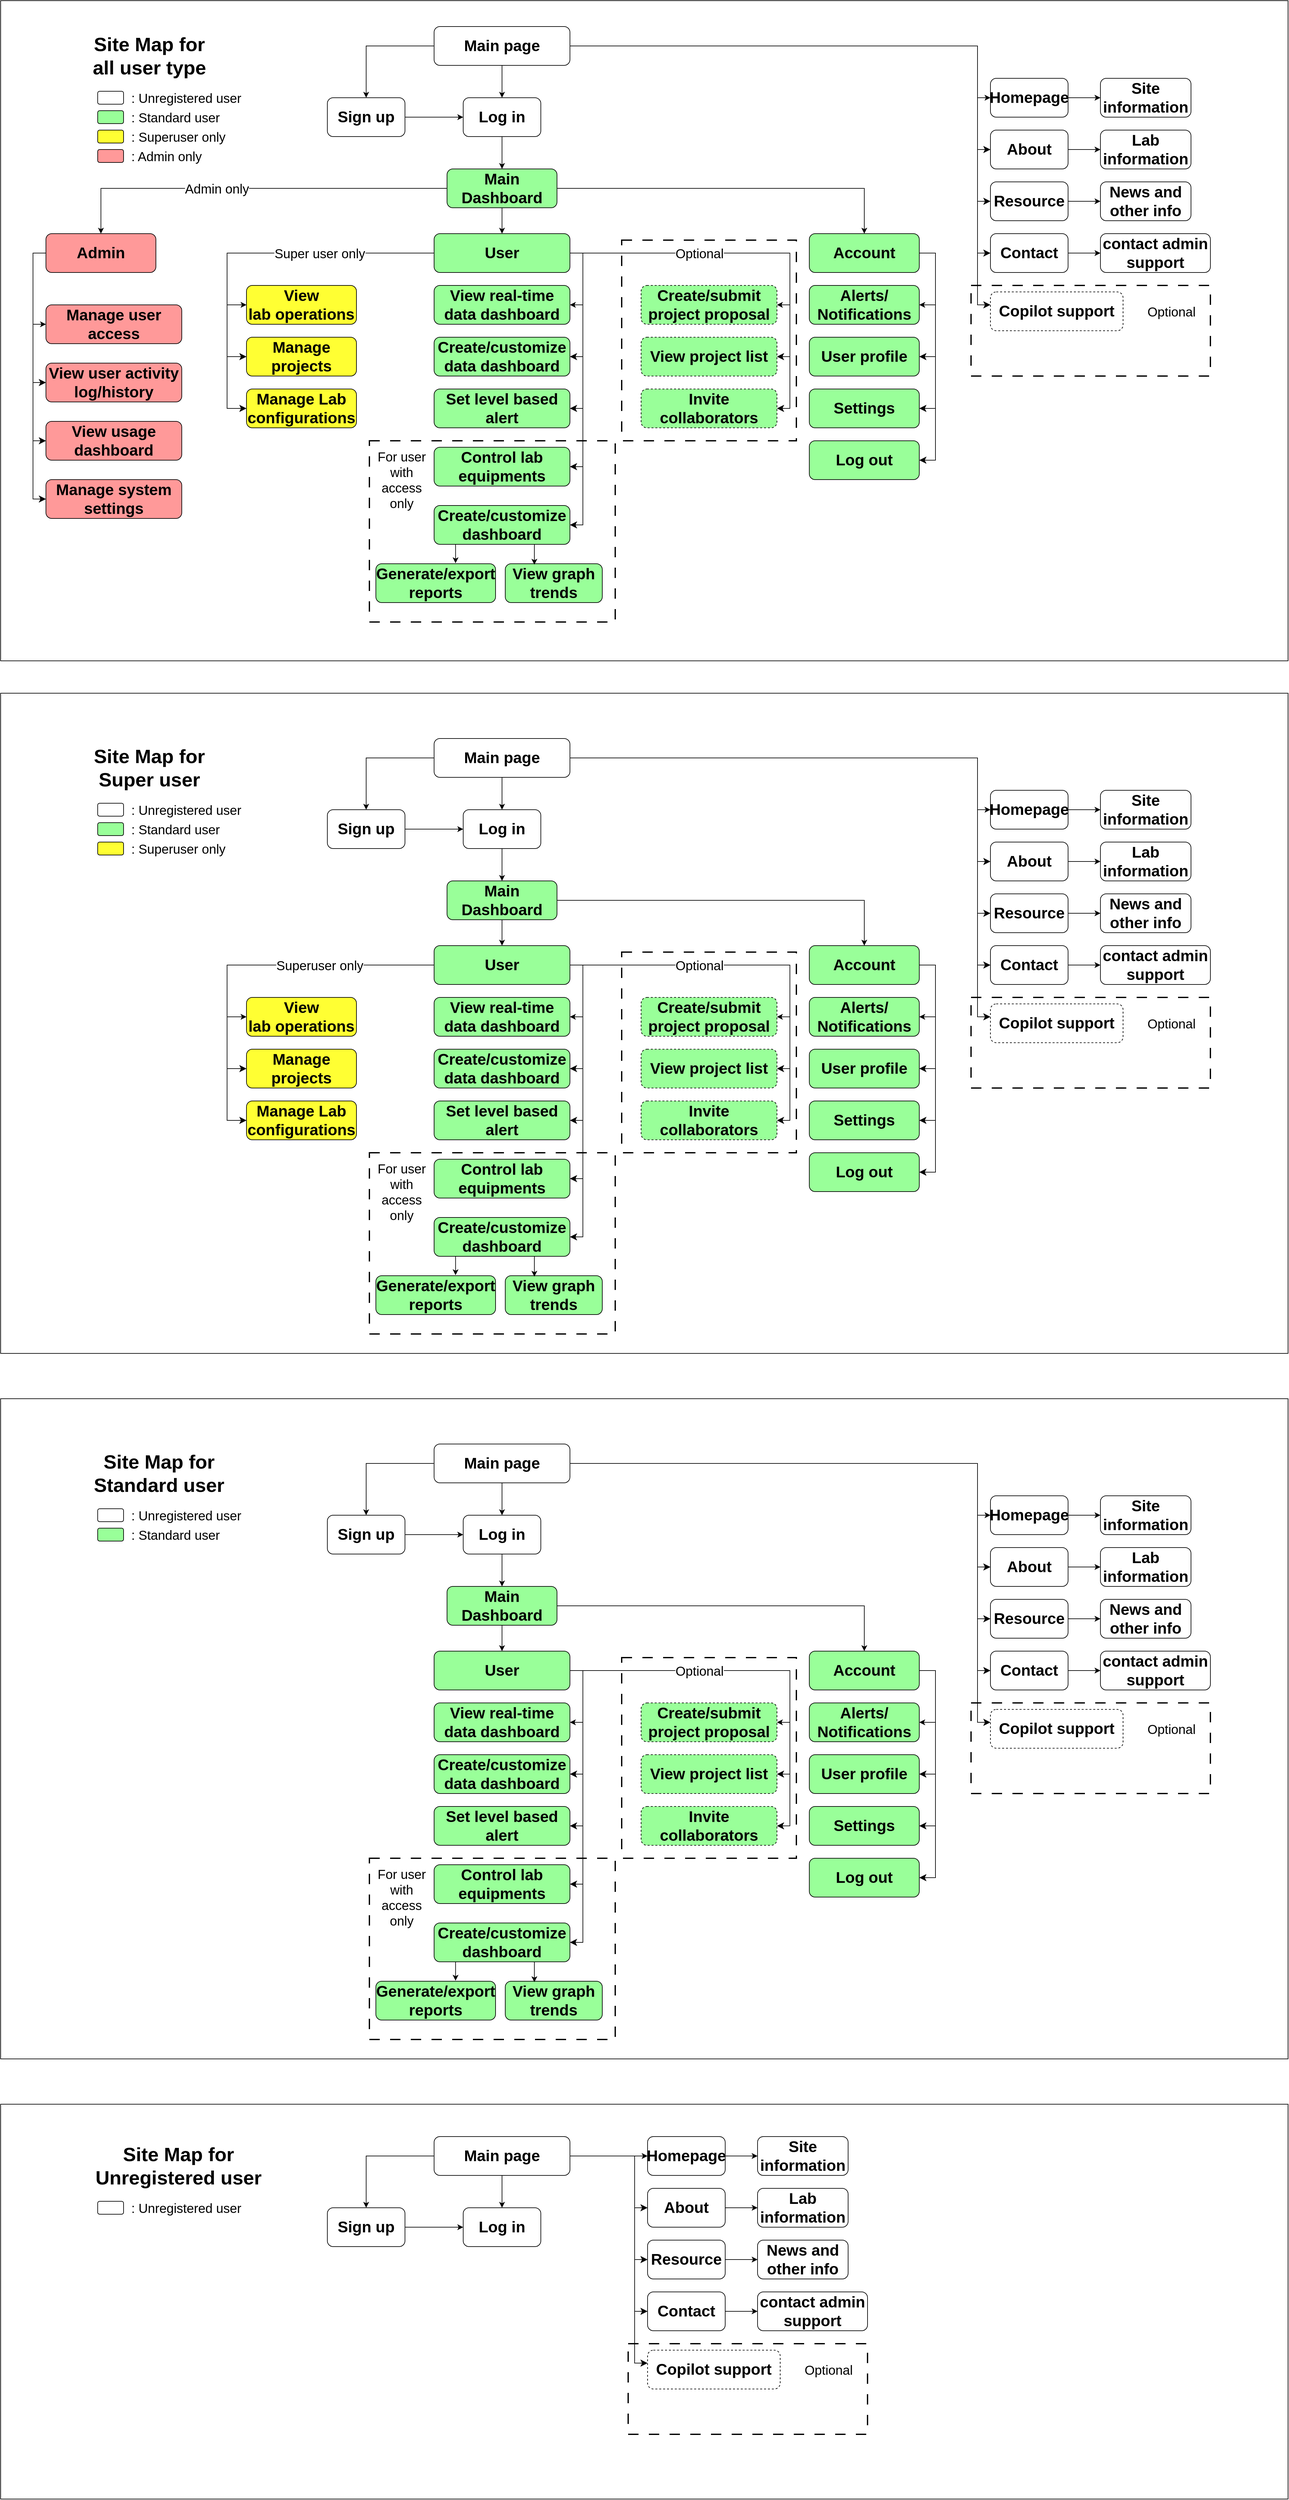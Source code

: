 <mxfile version="26.0.9">
  <diagram name="Page-1" id="6zZcQ8GVPLcVQGp1yhAT">
    <mxGraphModel dx="2778" dy="2214" grid="1" gridSize="10" guides="1" tooltips="1" connect="1" arrows="1" fold="1" page="1" pageScale="1" pageWidth="850" pageHeight="1100" math="0" shadow="0">
      <root>
        <mxCell id="0" />
        <mxCell id="1" parent="0" />
        <mxCell id="4qyZhOksH_dMV-Qbtl2D-484" value="" style="rounded=0;whiteSpace=wrap;html=1;" parent="1" vertex="1">
          <mxGeometry x="-490" y="-20" width="1990" height="1020" as="geometry" />
        </mxCell>
        <mxCell id="4qyZhOksH_dMV-Qbtl2D-483" value="" style="rounded=0;whiteSpace=wrap;html=1;" parent="1" vertex="1">
          <mxGeometry x="-490" y="1050" width="1990" height="1020" as="geometry" />
        </mxCell>
        <mxCell id="4qyZhOksH_dMV-Qbtl2D-482" value="" style="rounded=0;whiteSpace=wrap;html=1;" parent="1" vertex="1">
          <mxGeometry x="-490" y="3230" width="1990" height="610" as="geometry" />
        </mxCell>
        <mxCell id="4qyZhOksH_dMV-Qbtl2D-115" value="" style="rounded=0;whiteSpace=wrap;html=1;fillColor=none;dashed=1;dashPattern=8 8;strokeWidth=2;" parent="1" vertex="1">
          <mxGeometry x="1010" y="420" width="370" height="140" as="geometry" />
        </mxCell>
        <mxCell id="4qyZhOksH_dMV-Qbtl2D-121" value="" style="rounded=0;whiteSpace=wrap;html=1;fillColor=none;dashed=1;dashPattern=8 8;strokeWidth=2;" parent="1" vertex="1">
          <mxGeometry x="470" y="350" width="270" height="310" as="geometry" />
        </mxCell>
        <mxCell id="4qyZhOksH_dMV-Qbtl2D-101" value="" style="rounded=0;whiteSpace=wrap;html=1;fillColor=none;dashed=1;dashPattern=8 8;strokeWidth=2;" parent="1" vertex="1">
          <mxGeometry x="80" y="660" width="380" height="280" as="geometry" />
        </mxCell>
        <mxCell id="4qyZhOksH_dMV-Qbtl2D-23" style="edgeStyle=orthogonalEdgeStyle;rounded=0;orthogonalLoop=1;jettySize=auto;html=1;exitX=1;exitY=0.5;exitDx=0;exitDy=0;entryX=0;entryY=0.5;entryDx=0;entryDy=0;" parent="1" source="4qyZhOksH_dMV-Qbtl2D-3" target="4qyZhOksH_dMV-Qbtl2D-19" edge="1">
          <mxGeometry relative="1" as="geometry" />
        </mxCell>
        <mxCell id="4qyZhOksH_dMV-Qbtl2D-3" value="&lt;font style=&quot;font-size: 24px;&quot;&gt;Homepage&lt;/font&gt;" style="rounded=1;whiteSpace=wrap;html=1;fontStyle=1" parent="1" vertex="1">
          <mxGeometry x="1040" y="100" width="120" height="60" as="geometry" />
        </mxCell>
        <mxCell id="4qyZhOksH_dMV-Qbtl2D-12" style="edgeStyle=orthogonalEdgeStyle;rounded=0;orthogonalLoop=1;jettySize=auto;html=1;exitX=1;exitY=0.5;exitDx=0;exitDy=0;entryX=0;entryY=0.5;entryDx=0;entryDy=0;" parent="1" source="4qyZhOksH_dMV-Qbtl2D-4" target="4qyZhOksH_dMV-Qbtl2D-3" edge="1">
          <mxGeometry relative="1" as="geometry">
            <Array as="points">
              <mxPoint x="1020" y="50" />
              <mxPoint x="1020" y="130" />
            </Array>
          </mxGeometry>
        </mxCell>
        <mxCell id="4qyZhOksH_dMV-Qbtl2D-60" style="edgeStyle=orthogonalEdgeStyle;rounded=0;orthogonalLoop=1;jettySize=auto;html=1;exitX=0;exitY=0.5;exitDx=0;exitDy=0;entryX=0.5;entryY=0;entryDx=0;entryDy=0;" parent="1" source="4qyZhOksH_dMV-Qbtl2D-4" target="4qyZhOksH_dMV-Qbtl2D-8" edge="1">
          <mxGeometry relative="1" as="geometry" />
        </mxCell>
        <mxCell id="4qyZhOksH_dMV-Qbtl2D-62" style="edgeStyle=orthogonalEdgeStyle;rounded=0;orthogonalLoop=1;jettySize=auto;html=1;exitX=0.5;exitY=1;exitDx=0;exitDy=0;entryX=0.5;entryY=0;entryDx=0;entryDy=0;" parent="1" source="4qyZhOksH_dMV-Qbtl2D-4" target="4qyZhOksH_dMV-Qbtl2D-9" edge="1">
          <mxGeometry relative="1" as="geometry" />
        </mxCell>
        <mxCell id="4qyZhOksH_dMV-Qbtl2D-4" value="&lt;font style=&quot;font-size: 24px;&quot;&gt;Main page&lt;/font&gt;" style="rounded=1;whiteSpace=wrap;html=1;fontStyle=1" parent="1" vertex="1">
          <mxGeometry x="180" y="20" width="210" height="60" as="geometry" />
        </mxCell>
        <mxCell id="4qyZhOksH_dMV-Qbtl2D-104" style="edgeStyle=orthogonalEdgeStyle;rounded=0;orthogonalLoop=1;jettySize=auto;html=1;exitX=1;exitY=0.5;exitDx=0;exitDy=0;entryX=0;entryY=0.5;entryDx=0;entryDy=0;" parent="1" source="4qyZhOksH_dMV-Qbtl2D-5" target="4qyZhOksH_dMV-Qbtl2D-98" edge="1">
          <mxGeometry relative="1" as="geometry" />
        </mxCell>
        <mxCell id="4qyZhOksH_dMV-Qbtl2D-5" value="&lt;font style=&quot;font-size: 24px;&quot;&gt;Contact&lt;/font&gt;" style="rounded=1;whiteSpace=wrap;html=1;fontStyle=1" parent="1" vertex="1">
          <mxGeometry x="1040" y="340" width="120" height="60" as="geometry" />
        </mxCell>
        <mxCell id="4qyZhOksH_dMV-Qbtl2D-24" style="edgeStyle=orthogonalEdgeStyle;rounded=0;orthogonalLoop=1;jettySize=auto;html=1;exitX=1;exitY=0.5;exitDx=0;exitDy=0;entryX=0;entryY=0.5;entryDx=0;entryDy=0;" parent="1" source="4qyZhOksH_dMV-Qbtl2D-6" target="4qyZhOksH_dMV-Qbtl2D-20" edge="1">
          <mxGeometry relative="1" as="geometry" />
        </mxCell>
        <mxCell id="4qyZhOksH_dMV-Qbtl2D-6" value="&lt;font style=&quot;font-size: 24px;&quot;&gt;About&lt;/font&gt;" style="rounded=1;whiteSpace=wrap;html=1;fontStyle=1" parent="1" vertex="1">
          <mxGeometry x="1040" y="180" width="120" height="60" as="geometry" />
        </mxCell>
        <mxCell id="4qyZhOksH_dMV-Qbtl2D-25" style="edgeStyle=orthogonalEdgeStyle;rounded=0;orthogonalLoop=1;jettySize=auto;html=1;exitX=1;exitY=0.5;exitDx=0;exitDy=0;entryX=0;entryY=0.5;entryDx=0;entryDy=0;" parent="1" source="4qyZhOksH_dMV-Qbtl2D-7" target="4qyZhOksH_dMV-Qbtl2D-21" edge="1">
          <mxGeometry relative="1" as="geometry" />
        </mxCell>
        <mxCell id="4qyZhOksH_dMV-Qbtl2D-7" value="&lt;font style=&quot;font-size: 24px;&quot;&gt;Resource&lt;/font&gt;" style="rounded=1;whiteSpace=wrap;html=1;fontStyle=1" parent="1" vertex="1">
          <mxGeometry x="1040" y="260" width="120" height="60" as="geometry" />
        </mxCell>
        <mxCell id="4qyZhOksH_dMV-Qbtl2D-61" style="edgeStyle=orthogonalEdgeStyle;rounded=0;orthogonalLoop=1;jettySize=auto;html=1;exitX=1;exitY=0.5;exitDx=0;exitDy=0;entryX=0;entryY=0.5;entryDx=0;entryDy=0;" parent="1" source="4qyZhOksH_dMV-Qbtl2D-8" target="4qyZhOksH_dMV-Qbtl2D-9" edge="1">
          <mxGeometry relative="1" as="geometry" />
        </mxCell>
        <mxCell id="4qyZhOksH_dMV-Qbtl2D-8" value="&lt;font style=&quot;font-size: 24px;&quot;&gt;Sign up&lt;/font&gt;" style="rounded=1;whiteSpace=wrap;html=1;fontStyle=1" parent="1" vertex="1">
          <mxGeometry x="15" y="130" width="120" height="60" as="geometry" />
        </mxCell>
        <mxCell id="4qyZhOksH_dMV-Qbtl2D-77" style="edgeStyle=orthogonalEdgeStyle;rounded=0;orthogonalLoop=1;jettySize=auto;html=1;exitX=0.5;exitY=1;exitDx=0;exitDy=0;entryX=0.5;entryY=0;entryDx=0;entryDy=0;" parent="1" source="4qyZhOksH_dMV-Qbtl2D-9" target="4qyZhOksH_dMV-Qbtl2D-36" edge="1">
          <mxGeometry relative="1" as="geometry" />
        </mxCell>
        <mxCell id="4qyZhOksH_dMV-Qbtl2D-9" value="&lt;font style=&quot;font-size: 24px;&quot;&gt;Log in&lt;/font&gt;" style="rounded=1;whiteSpace=wrap;html=1;fontStyle=1" parent="1" vertex="1">
          <mxGeometry x="225" y="130" width="120" height="60" as="geometry" />
        </mxCell>
        <mxCell id="4qyZhOksH_dMV-Qbtl2D-14" value="" style="edgeStyle=segmentEdgeStyle;endArrow=classic;html=1;curved=0;rounded=0;endSize=8;startSize=8;entryX=0;entryY=0.5;entryDx=0;entryDy=0;" parent="1" target="4qyZhOksH_dMV-Qbtl2D-6" edge="1">
          <mxGeometry width="50" height="50" relative="1" as="geometry">
            <mxPoint x="1020" y="130" as="sourcePoint" />
            <mxPoint x="1000" y="250" as="targetPoint" />
            <Array as="points">
              <mxPoint x="1020" y="210" />
            </Array>
          </mxGeometry>
        </mxCell>
        <mxCell id="4qyZhOksH_dMV-Qbtl2D-16" value="" style="edgeStyle=segmentEdgeStyle;endArrow=classic;html=1;curved=0;rounded=0;endSize=8;startSize=8;entryX=0;entryY=0.5;entryDx=0;entryDy=0;" parent="1" target="4qyZhOksH_dMV-Qbtl2D-7" edge="1">
          <mxGeometry width="50" height="50" relative="1" as="geometry">
            <mxPoint x="1020" y="210" as="sourcePoint" />
            <mxPoint x="1040" y="290" as="targetPoint" />
            <Array as="points">
              <mxPoint x="1020" y="290" />
            </Array>
          </mxGeometry>
        </mxCell>
        <mxCell id="4qyZhOksH_dMV-Qbtl2D-17" value="" style="edgeStyle=segmentEdgeStyle;endArrow=classic;html=1;curved=0;rounded=0;endSize=8;startSize=8;entryX=0;entryY=0.5;entryDx=0;entryDy=0;" parent="1" target="4qyZhOksH_dMV-Qbtl2D-5" edge="1">
          <mxGeometry width="50" height="50" relative="1" as="geometry">
            <mxPoint x="1030" y="290" as="sourcePoint" />
            <mxPoint x="1040" y="390" as="targetPoint" />
            <Array as="points">
              <mxPoint x="1020" y="290" />
              <mxPoint x="1020" y="370" />
            </Array>
          </mxGeometry>
        </mxCell>
        <mxCell id="4qyZhOksH_dMV-Qbtl2D-19" value="&lt;font style=&quot;font-size: 24px;&quot;&gt;Site information&lt;/font&gt;" style="rounded=1;whiteSpace=wrap;html=1;fontStyle=1" parent="1" vertex="1">
          <mxGeometry x="1210" y="100" width="140" height="60" as="geometry" />
        </mxCell>
        <mxCell id="4qyZhOksH_dMV-Qbtl2D-20" value="&lt;font style=&quot;font-size: 24px;&quot;&gt;Lab information&lt;/font&gt;" style="rounded=1;whiteSpace=wrap;html=1;fontStyle=1" parent="1" vertex="1">
          <mxGeometry x="1210" y="180" width="140" height="60" as="geometry" />
        </mxCell>
        <mxCell id="4qyZhOksH_dMV-Qbtl2D-21" value="&lt;font style=&quot;font-size: 24px;&quot;&gt;News and other info&lt;/font&gt;" style="rounded=1;whiteSpace=wrap;html=1;fontStyle=1" parent="1" vertex="1">
          <mxGeometry x="1210" y="260" width="140" height="60" as="geometry" />
        </mxCell>
        <mxCell id="4qyZhOksH_dMV-Qbtl2D-31" value="&lt;font style=&quot;font-size: 24px;&quot;&gt;Manage user access&lt;/font&gt;" style="rounded=1;whiteSpace=wrap;html=1;shadow=0;fillColor=light-dark(#FF9999,var(--ge-dark-color, #121212));fontStyle=1" parent="1" vertex="1">
          <mxGeometry x="-420" y="450" width="210" height="60" as="geometry" />
        </mxCell>
        <mxCell id="4qyZhOksH_dMV-Qbtl2D-47" style="edgeStyle=orthogonalEdgeStyle;rounded=0;orthogonalLoop=1;jettySize=auto;html=1;exitX=0;exitY=0.5;exitDx=0;exitDy=0;entryX=0;entryY=0.5;entryDx=0;entryDy=0;" parent="1" source="4qyZhOksH_dMV-Qbtl2D-35" target="4qyZhOksH_dMV-Qbtl2D-31" edge="1">
          <mxGeometry relative="1" as="geometry" />
        </mxCell>
        <mxCell id="4qyZhOksH_dMV-Qbtl2D-35" value="&lt;font style=&quot;font-size: 24px;&quot;&gt;Admin&lt;/font&gt;" style="rounded=1;whiteSpace=wrap;html=1;shadow=0;fillColor=light-dark(#FF9999,var(--ge-dark-color, #121212));fontStyle=1" parent="1" vertex="1">
          <mxGeometry x="-420" y="340" width="170" height="60" as="geometry" />
        </mxCell>
        <mxCell id="4qyZhOksH_dMV-Qbtl2D-46" style="edgeStyle=orthogonalEdgeStyle;rounded=0;orthogonalLoop=1;jettySize=auto;html=1;exitX=0;exitY=0.5;exitDx=0;exitDy=0;entryX=0.5;entryY=0;entryDx=0;entryDy=0;" parent="1" source="4qyZhOksH_dMV-Qbtl2D-36" target="4qyZhOksH_dMV-Qbtl2D-35" edge="1">
          <mxGeometry relative="1" as="geometry" />
        </mxCell>
        <mxCell id="4qyZhOksH_dMV-Qbtl2D-65" value="&lt;font&gt;Admin only&lt;/font&gt;" style="edgeLabel;html=1;align=center;verticalAlign=middle;resizable=0;points=[];fontSize=20;" parent="4qyZhOksH_dMV-Qbtl2D-46" vertex="1" connectable="0">
          <mxGeometry x="0.44" y="3" relative="1" as="geometry">
            <mxPoint x="79" y="-3" as="offset" />
          </mxGeometry>
        </mxCell>
        <mxCell id="4qyZhOksH_dMV-Qbtl2D-73" style="edgeStyle=orthogonalEdgeStyle;rounded=0;orthogonalLoop=1;jettySize=auto;html=1;exitX=1;exitY=0.5;exitDx=0;exitDy=0;entryX=0.5;entryY=0;entryDx=0;entryDy=0;" parent="1" source="4qyZhOksH_dMV-Qbtl2D-36" target="4qyZhOksH_dMV-Qbtl2D-37" edge="1">
          <mxGeometry relative="1" as="geometry">
            <mxPoint x="465" y="369.667" as="targetPoint" />
          </mxGeometry>
        </mxCell>
        <mxCell id="4qyZhOksH_dMV-Qbtl2D-82" style="edgeStyle=orthogonalEdgeStyle;rounded=0;orthogonalLoop=1;jettySize=auto;html=1;exitX=0.5;exitY=1;exitDx=0;exitDy=0;entryX=0.5;entryY=0;entryDx=0;entryDy=0;" parent="1" source="4qyZhOksH_dMV-Qbtl2D-36" target="4qyZhOksH_dMV-Qbtl2D-76" edge="1">
          <mxGeometry relative="1" as="geometry" />
        </mxCell>
        <mxCell id="4qyZhOksH_dMV-Qbtl2D-36" value="&lt;font style=&quot;font-size: 24px;&quot;&gt;Main Dashboard&lt;/font&gt;" style="rounded=1;whiteSpace=wrap;html=1;shadow=0;fillColor=light-dark(#99FF99,var(--ge-dark-color, #121212));fontStyle=1" parent="1" vertex="1">
          <mxGeometry x="200" y="240" width="170" height="60" as="geometry" />
        </mxCell>
        <mxCell id="4qyZhOksH_dMV-Qbtl2D-81" style="edgeStyle=orthogonalEdgeStyle;rounded=0;orthogonalLoop=1;jettySize=auto;html=1;exitX=1;exitY=0.5;exitDx=0;exitDy=0;entryX=1;entryY=0.5;entryDx=0;entryDy=0;" parent="1" source="4qyZhOksH_dMV-Qbtl2D-37" target="4qyZhOksH_dMV-Qbtl2D-53" edge="1">
          <mxGeometry relative="1" as="geometry">
            <Array as="points">
              <mxPoint x="955" y="370" />
              <mxPoint x="955" y="450" />
            </Array>
          </mxGeometry>
        </mxCell>
        <mxCell id="4qyZhOksH_dMV-Qbtl2D-37" value="&lt;font style=&quot;font-size: 24px;&quot;&gt;Account&lt;/font&gt;" style="rounded=1;whiteSpace=wrap;html=1;shadow=0;fillColor=light-dark(#99FF99,var(--ge-dark-color, #121212));fontStyle=1" parent="1" vertex="1">
          <mxGeometry x="760" y="340" width="170" height="60" as="geometry" />
        </mxCell>
        <mxCell id="4qyZhOksH_dMV-Qbtl2D-38" value="&lt;span style=&quot;font-size: 24px;&quot;&gt;View user activity l&lt;/span&gt;&lt;span style=&quot;font-size: 24px; background-color: transparent; color: light-dark(rgb(0, 0, 0), rgb(255, 255, 255));&quot;&gt;og/history&lt;/span&gt;" style="rounded=1;whiteSpace=wrap;html=1;shadow=0;fillColor=light-dark(#FF9999,var(--ge-dark-color, #121212));fontStyle=1" parent="1" vertex="1">
          <mxGeometry x="-420" y="540" width="210" height="60" as="geometry" />
        </mxCell>
        <mxCell id="4qyZhOksH_dMV-Qbtl2D-39" value="&lt;span style=&quot;font-size: 24px;&quot;&gt;Manage system settings&lt;/span&gt;" style="rounded=1;whiteSpace=wrap;html=1;shadow=0;fillColor=light-dark(#FF9999,var(--ge-dark-color, #121212));fontStyle=1" parent="1" vertex="1">
          <mxGeometry x="-420" y="720" width="210" height="60" as="geometry" />
        </mxCell>
        <mxCell id="4qyZhOksH_dMV-Qbtl2D-40" value="&lt;span style=&quot;font-size: 24px;&quot;&gt;View usage dashboard&lt;/span&gt;" style="rounded=1;whiteSpace=wrap;html=1;shadow=0;fillColor=light-dark(#FF9999,var(--ge-dark-color, #121212));fontStyle=1" parent="1" vertex="1">
          <mxGeometry x="-420" y="630" width="210" height="60" as="geometry" />
        </mxCell>
        <mxCell id="4qyZhOksH_dMV-Qbtl2D-43" value="&lt;span style=&quot;font-size: 24px;&quot;&gt;View lab&lt;/span&gt;&lt;span style=&quot;font-size: 24px; background-color: transparent; color: light-dark(rgb(0, 0, 0), rgb(255, 255, 255));&quot;&gt;&amp;nbsp;operations&lt;/span&gt;" style="rounded=1;whiteSpace=wrap;html=1;shadow=0;fillColor=light-dark(#FFFF33,var(--ge-dark-color, #121212));fontStyle=1" parent="1" vertex="1">
          <mxGeometry x="-110" y="420" width="170" height="60" as="geometry" />
        </mxCell>
        <mxCell id="4qyZhOksH_dMV-Qbtl2D-44" value="&lt;span style=&quot;font-size: 24px;&quot;&gt;Manage projects&lt;/span&gt;" style="rounded=1;whiteSpace=wrap;html=1;shadow=0;fillColor=light-dark(#FFFF33,var(--ge-dark-color, #121212));fontStyle=1" parent="1" vertex="1">
          <mxGeometry x="-110" y="500" width="170" height="60" as="geometry" />
        </mxCell>
        <mxCell id="4qyZhOksH_dMV-Qbtl2D-45" value="&lt;span style=&quot;font-size: 24px;&quot;&gt;Manage Lab configurations&lt;/span&gt;" style="rounded=1;whiteSpace=wrap;html=1;shadow=0;fillColor=light-dark(#FFFF33,var(--ge-dark-color, #121212));fontStyle=1" parent="1" vertex="1">
          <mxGeometry x="-110" y="580" width="170" height="60" as="geometry" />
        </mxCell>
        <mxCell id="4qyZhOksH_dMV-Qbtl2D-49" value="" style="edgeStyle=segmentEdgeStyle;endArrow=classic;html=1;curved=0;rounded=0;endSize=8;startSize=8;" parent="1" edge="1">
          <mxGeometry width="50" height="50" relative="1" as="geometry">
            <mxPoint x="-440" y="480" as="sourcePoint" />
            <mxPoint x="-420" y="570" as="targetPoint" />
            <Array as="points">
              <mxPoint x="-440" y="570" />
              <mxPoint x="-420" y="570" />
            </Array>
          </mxGeometry>
        </mxCell>
        <mxCell id="4qyZhOksH_dMV-Qbtl2D-50" value="" style="edgeStyle=segmentEdgeStyle;endArrow=classic;html=1;curved=0;rounded=0;endSize=8;startSize=8;entryX=0;entryY=0.5;entryDx=0;entryDy=0;" parent="1" target="4qyZhOksH_dMV-Qbtl2D-40" edge="1">
          <mxGeometry width="50" height="50" relative="1" as="geometry">
            <mxPoint x="-440" y="570" as="sourcePoint" />
            <mxPoint x="-420" y="660" as="targetPoint" />
            <Array as="points">
              <mxPoint x="-440" y="660" />
            </Array>
          </mxGeometry>
        </mxCell>
        <mxCell id="4qyZhOksH_dMV-Qbtl2D-51" value="" style="edgeStyle=segmentEdgeStyle;endArrow=classic;html=1;curved=0;rounded=0;endSize=8;startSize=8;entryX=0;entryY=0.5;entryDx=0;entryDy=0;" parent="1" target="4qyZhOksH_dMV-Qbtl2D-39" edge="1">
          <mxGeometry width="50" height="50" relative="1" as="geometry">
            <mxPoint x="-440" y="660" as="sourcePoint" />
            <mxPoint x="-420" y="750" as="targetPoint" />
            <Array as="points">
              <mxPoint x="-440" y="750" />
            </Array>
          </mxGeometry>
        </mxCell>
        <mxCell id="4qyZhOksH_dMV-Qbtl2D-53" value="&lt;font style=&quot;font-size: 24px;&quot;&gt;Alerts/&lt;/font&gt;&lt;div&gt;&lt;font style=&quot;font-size: 24px;&quot;&gt;Notifications&lt;/font&gt;&lt;/div&gt;" style="rounded=1;whiteSpace=wrap;html=1;shadow=0;fillColor=light-dark(#99FF99,var(--ge-dark-color, #121212));fontStyle=1" parent="1" vertex="1">
          <mxGeometry x="760" y="420" width="170" height="60" as="geometry" />
        </mxCell>
        <mxCell id="4qyZhOksH_dMV-Qbtl2D-54" value="&lt;font style=&quot;font-size: 24px;&quot;&gt;User profile&lt;/font&gt;" style="rounded=1;whiteSpace=wrap;html=1;shadow=0;fillColor=light-dark(#99FF99,var(--ge-dark-color, #121212));fontStyle=1" parent="1" vertex="1">
          <mxGeometry x="760" y="500" width="170" height="60" as="geometry" />
        </mxCell>
        <mxCell id="4qyZhOksH_dMV-Qbtl2D-55" value="&lt;font style=&quot;font-size: 24px;&quot;&gt;Settings&lt;/font&gt;" style="rounded=1;whiteSpace=wrap;html=1;shadow=0;fillColor=light-dark(#99FF99,var(--ge-dark-color, #121212));fontStyle=1" parent="1" vertex="1">
          <mxGeometry x="760" y="580" width="170" height="60" as="geometry" />
        </mxCell>
        <mxCell id="4qyZhOksH_dMV-Qbtl2D-56" value="&lt;font style=&quot;font-size: 24px;&quot;&gt;Log out&lt;/font&gt;" style="rounded=1;whiteSpace=wrap;html=1;shadow=0;fillColor=light-dark(#99FF99,var(--ge-dark-color, #121212));fontStyle=1" parent="1" vertex="1">
          <mxGeometry x="760" y="660" width="170" height="60" as="geometry" />
        </mxCell>
        <mxCell id="4qyZhOksH_dMV-Qbtl2D-70" value="" style="edgeStyle=segmentEdgeStyle;endArrow=classic;html=1;curved=0;rounded=0;endSize=8;startSize=8;entryX=1;entryY=0.5;entryDx=0;entryDy=0;" parent="1" target="4qyZhOksH_dMV-Qbtl2D-54" edge="1">
          <mxGeometry width="50" height="50" relative="1" as="geometry">
            <mxPoint x="955" y="450" as="sourcePoint" />
            <mxPoint x="980" y="530" as="targetPoint" />
            <Array as="points">
              <mxPoint x="955" y="530" />
            </Array>
          </mxGeometry>
        </mxCell>
        <mxCell id="4qyZhOksH_dMV-Qbtl2D-71" value="" style="edgeStyle=segmentEdgeStyle;endArrow=classic;html=1;curved=0;rounded=0;endSize=8;startSize=8;entryX=1;entryY=0.5;entryDx=0;entryDy=0;" parent="1" target="4qyZhOksH_dMV-Qbtl2D-55" edge="1">
          <mxGeometry width="50" height="50" relative="1" as="geometry">
            <mxPoint x="955" y="530" as="sourcePoint" />
            <mxPoint x="980" y="610" as="targetPoint" />
            <Array as="points">
              <mxPoint x="955" y="530" />
              <mxPoint x="955" y="610" />
            </Array>
          </mxGeometry>
        </mxCell>
        <mxCell id="4qyZhOksH_dMV-Qbtl2D-72" value="" style="edgeStyle=segmentEdgeStyle;endArrow=classic;html=1;curved=0;rounded=0;endSize=8;startSize=8;entryX=1;entryY=0.5;entryDx=0;entryDy=0;" parent="1" target="4qyZhOksH_dMV-Qbtl2D-56" edge="1">
          <mxGeometry width="50" height="50" relative="1" as="geometry">
            <mxPoint x="955" y="610" as="sourcePoint" />
            <mxPoint x="980" y="690" as="targetPoint" />
            <Array as="points">
              <mxPoint x="955" y="610" />
              <mxPoint x="955" y="690" />
            </Array>
          </mxGeometry>
        </mxCell>
        <mxCell id="4qyZhOksH_dMV-Qbtl2D-83" style="edgeStyle=orthogonalEdgeStyle;rounded=0;orthogonalLoop=1;jettySize=auto;html=1;exitX=0;exitY=0.5;exitDx=0;exitDy=0;entryX=0;entryY=0.5;entryDx=0;entryDy=0;" parent="1" source="4qyZhOksH_dMV-Qbtl2D-76" target="4qyZhOksH_dMV-Qbtl2D-43" edge="1">
          <mxGeometry relative="1" as="geometry">
            <Array as="points">
              <mxPoint x="-140" y="370" />
              <mxPoint x="-140" y="450" />
            </Array>
          </mxGeometry>
        </mxCell>
        <mxCell id="4qyZhOksH_dMV-Qbtl2D-84" value="&lt;font&gt;Super user only&lt;/font&gt;" style="edgeLabel;html=1;align=center;verticalAlign=middle;resizable=0;points=[];fontSize=20;" parent="4qyZhOksH_dMV-Qbtl2D-83" vertex="1" connectable="0">
          <mxGeometry x="-0.414" y="-1" relative="1" as="geometry">
            <mxPoint x="-51" y="1" as="offset" />
          </mxGeometry>
        </mxCell>
        <mxCell id="4qyZhOksH_dMV-Qbtl2D-106" style="edgeStyle=orthogonalEdgeStyle;rounded=0;orthogonalLoop=1;jettySize=auto;html=1;exitX=1;exitY=0.5;exitDx=0;exitDy=0;entryX=1;entryY=0.5;entryDx=0;entryDy=0;" parent="1" source="4qyZhOksH_dMV-Qbtl2D-76" target="4qyZhOksH_dMV-Qbtl2D-85" edge="1">
          <mxGeometry relative="1" as="geometry" />
        </mxCell>
        <mxCell id="4qyZhOksH_dMV-Qbtl2D-112" value="&lt;font style=&quot;font-size: 20px;&quot;&gt;Optional&lt;/font&gt;" style="edgeLabel;html=1;align=center;verticalAlign=middle;resizable=0;points=[];" parent="4qyZhOksH_dMV-Qbtl2D-106" vertex="1" connectable="0">
          <mxGeometry x="-0.09" relative="1" as="geometry">
            <mxPoint as="offset" />
          </mxGeometry>
        </mxCell>
        <mxCell id="4qyZhOksH_dMV-Qbtl2D-107" style="edgeStyle=orthogonalEdgeStyle;rounded=0;orthogonalLoop=1;jettySize=auto;html=1;exitX=1;exitY=0.5;exitDx=0;exitDy=0;entryX=1;entryY=0.5;entryDx=0;entryDy=0;" parent="1" source="4qyZhOksH_dMV-Qbtl2D-76" target="4qyZhOksH_dMV-Qbtl2D-100" edge="1">
          <mxGeometry relative="1" as="geometry">
            <Array as="points">
              <mxPoint x="410" y="370" />
              <mxPoint x="410" y="450" />
            </Array>
          </mxGeometry>
        </mxCell>
        <mxCell id="4qyZhOksH_dMV-Qbtl2D-76" value="&lt;font style=&quot;font-size: 24px;&quot;&gt;User&lt;/font&gt;" style="rounded=1;whiteSpace=wrap;html=1;shadow=0;fillColor=light-dark(#99FF99,var(--ge-dark-color, #121212));fontStyle=1" parent="1" vertex="1">
          <mxGeometry x="180" y="340" width="210" height="60" as="geometry" />
        </mxCell>
        <mxCell id="4qyZhOksH_dMV-Qbtl2D-78" value="" style="edgeStyle=segmentEdgeStyle;endArrow=classic;html=1;curved=0;rounded=0;endSize=8;startSize=8;entryX=0;entryY=0.5;entryDx=0;entryDy=0;" parent="1" target="4qyZhOksH_dMV-Qbtl2D-44" edge="1">
          <mxGeometry width="50" height="50" relative="1" as="geometry">
            <mxPoint x="-140" y="450" as="sourcePoint" />
            <mxPoint x="-110" y="530" as="targetPoint" />
            <Array as="points">
              <mxPoint x="-140" y="450" />
              <mxPoint x="-140" y="530" />
            </Array>
          </mxGeometry>
        </mxCell>
        <mxCell id="4qyZhOksH_dMV-Qbtl2D-79" value="" style="edgeStyle=segmentEdgeStyle;endArrow=classic;html=1;curved=0;rounded=0;endSize=8;startSize=8;entryX=0;entryY=0.5;entryDx=0;entryDy=0;" parent="1" target="4qyZhOksH_dMV-Qbtl2D-45" edge="1">
          <mxGeometry width="50" height="50" relative="1" as="geometry">
            <mxPoint x="-140" y="530" as="sourcePoint" />
            <mxPoint x="-110" y="610" as="targetPoint" />
            <Array as="points">
              <mxPoint x="-140" y="610" />
            </Array>
          </mxGeometry>
        </mxCell>
        <mxCell id="4qyZhOksH_dMV-Qbtl2D-85" value="&lt;span style=&quot;font-size: 24px;&quot;&gt;Create/submit project proposal&lt;/span&gt;" style="rounded=1;whiteSpace=wrap;html=1;shadow=0;fillColor=light-dark(#99FF99,var(--ge-dark-color, #121212));dashed=1;fontStyle=1" parent="1" vertex="1">
          <mxGeometry x="500" y="420" width="210" height="60" as="geometry" />
        </mxCell>
        <mxCell id="4qyZhOksH_dMV-Qbtl2D-86" value="&lt;span style=&quot;font-size: 24px;&quot;&gt;View project list&lt;/span&gt;" style="rounded=1;whiteSpace=wrap;html=1;shadow=0;fillColor=light-dark(#99FF99,var(--ge-dark-color, #121212));dashed=1;fontStyle=1" parent="1" vertex="1">
          <mxGeometry x="500" y="500" width="210" height="60" as="geometry" />
        </mxCell>
        <mxCell id="4qyZhOksH_dMV-Qbtl2D-87" value="&lt;span style=&quot;font-size: 24px;&quot;&gt;Set level based alert&lt;/span&gt;" style="rounded=1;whiteSpace=wrap;html=1;shadow=0;fillColor=light-dark(#99FF99,var(--ge-dark-color, #121212));fontStyle=1" parent="1" vertex="1">
          <mxGeometry x="180" y="580" width="210" height="60" as="geometry" />
        </mxCell>
        <mxCell id="4qyZhOksH_dMV-Qbtl2D-88" value="&lt;span style=&quot;font-size: 24px;&quot;&gt;Invite collaborators&lt;/span&gt;" style="rounded=1;whiteSpace=wrap;html=1;shadow=0;fillColor=light-dark(#99FF99,var(--ge-dark-color, #121212));dashed=1;fontStyle=1" parent="1" vertex="1">
          <mxGeometry x="500" y="580" width="210" height="60" as="geometry" />
        </mxCell>
        <mxCell id="4qyZhOksH_dMV-Qbtl2D-90" value="&lt;span style=&quot;font-size: 24px;&quot;&gt;Control lab equipments&lt;/span&gt;" style="rounded=1;whiteSpace=wrap;html=1;shadow=0;fillColor=light-dark(#99FF99,var(--ge-dark-color, #121212));fontStyle=1" parent="1" vertex="1">
          <mxGeometry x="180" y="670" width="210" height="60" as="geometry" />
        </mxCell>
        <mxCell id="4qyZhOksH_dMV-Qbtl2D-91" value="&lt;span style=&quot;font-size: 24px;&quot;&gt;Create/customize dashboard&lt;/span&gt;" style="rounded=1;whiteSpace=wrap;html=1;shadow=0;fillColor=light-dark(#99FF99,var(--ge-dark-color, #121212));fontStyle=1" parent="1" vertex="1">
          <mxGeometry x="180" y="760" width="210" height="60" as="geometry" />
        </mxCell>
        <mxCell id="4qyZhOksH_dMV-Qbtl2D-92" value="&lt;span style=&quot;font-size: 24px;&quot;&gt;Generate/export reports&lt;/span&gt;" style="rounded=1;whiteSpace=wrap;html=1;shadow=0;fillColor=light-dark(#99FF99,var(--ge-dark-color, #121212));fontStyle=1" parent="1" vertex="1">
          <mxGeometry x="90" y="850" width="185" height="60" as="geometry" />
        </mxCell>
        <mxCell id="4qyZhOksH_dMV-Qbtl2D-93" value="&lt;span style=&quot;font-size: 24px;&quot;&gt;View graph trends&lt;/span&gt;" style="rounded=1;whiteSpace=wrap;html=1;shadow=0;fillColor=light-dark(#99FF99,var(--ge-dark-color, #121212));fontStyle=1" parent="1" vertex="1">
          <mxGeometry x="290" y="850" width="150" height="60" as="geometry" />
        </mxCell>
        <mxCell id="4qyZhOksH_dMV-Qbtl2D-95" style="edgeStyle=orthogonalEdgeStyle;rounded=0;orthogonalLoop=1;jettySize=auto;html=1;exitX=0.25;exitY=1;exitDx=0;exitDy=0;entryX=0.666;entryY=-0.014;entryDx=0;entryDy=0;entryPerimeter=0;" parent="1" source="4qyZhOksH_dMV-Qbtl2D-91" target="4qyZhOksH_dMV-Qbtl2D-92" edge="1">
          <mxGeometry relative="1" as="geometry" />
        </mxCell>
        <mxCell id="4qyZhOksH_dMV-Qbtl2D-96" style="edgeStyle=orthogonalEdgeStyle;rounded=0;orthogonalLoop=1;jettySize=auto;html=1;exitX=0.75;exitY=1;exitDx=0;exitDy=0;entryX=0.3;entryY=0.024;entryDx=0;entryDy=0;entryPerimeter=0;" parent="1" source="4qyZhOksH_dMV-Qbtl2D-91" target="4qyZhOksH_dMV-Qbtl2D-93" edge="1">
          <mxGeometry relative="1" as="geometry" />
        </mxCell>
        <mxCell id="4qyZhOksH_dMV-Qbtl2D-98" value="&lt;span style=&quot;font-size: 24px;&quot;&gt;contact admin support&lt;/span&gt;" style="rounded=1;whiteSpace=wrap;html=1;shadow=0;fillColor=light-dark(#FFFFFF,var(--ge-dark-color, #121212));fontStyle=1" parent="1" vertex="1">
          <mxGeometry x="1210" y="340" width="170" height="60" as="geometry" />
        </mxCell>
        <mxCell id="4qyZhOksH_dMV-Qbtl2D-99" value="&lt;span style=&quot;font-size: 24px;&quot;&gt;Copilot support&lt;/span&gt;" style="rounded=1;whiteSpace=wrap;html=1;shadow=0;fillColor=light-dark(#FFFFFF,var(--ge-dark-color, #121212));dashed=1;fontStyle=1" parent="1" vertex="1">
          <mxGeometry x="1040" y="430" width="205" height="60" as="geometry" />
        </mxCell>
        <mxCell id="4qyZhOksH_dMV-Qbtl2D-100" value="&lt;span style=&quot;font-size: 24px;&quot;&gt;View real-time data dashboard&lt;/span&gt;" style="rounded=1;whiteSpace=wrap;html=1;shadow=0;fillColor=light-dark(#99FF99,var(--ge-dark-color, #121212));fontStyle=1" parent="1" vertex="1">
          <mxGeometry x="180" y="420" width="210" height="60" as="geometry" />
        </mxCell>
        <mxCell id="4qyZhOksH_dMV-Qbtl2D-103" value="&lt;div&gt;&lt;font style=&quot;font-size: 20px;&quot;&gt;For user with access only&lt;/font&gt;&lt;/div&gt;" style="text;html=1;align=center;verticalAlign=middle;whiteSpace=wrap;rounded=0;" parent="1" vertex="1">
          <mxGeometry x="80" y="660" width="100" height="120" as="geometry" />
        </mxCell>
        <mxCell id="4qyZhOksH_dMV-Qbtl2D-105" value="&lt;span style=&quot;font-size: 24px;&quot;&gt;Create/customize data dashboard&lt;/span&gt;" style="rounded=1;whiteSpace=wrap;html=1;shadow=0;fillColor=light-dark(#99FF99,var(--ge-dark-color, #121212));fontStyle=1" parent="1" vertex="1">
          <mxGeometry x="180" y="500" width="210" height="60" as="geometry" />
        </mxCell>
        <mxCell id="4qyZhOksH_dMV-Qbtl2D-108" value="" style="edgeStyle=segmentEdgeStyle;endArrow=classic;html=1;curved=0;rounded=0;endSize=8;startSize=8;entryX=1;entryY=0.5;entryDx=0;entryDy=0;" parent="1" target="4qyZhOksH_dMV-Qbtl2D-105" edge="1">
          <mxGeometry width="50" height="50" relative="1" as="geometry">
            <mxPoint x="410" y="450" as="sourcePoint" />
            <mxPoint x="390" y="530" as="targetPoint" />
            <Array as="points">
              <mxPoint x="410" y="530" />
            </Array>
          </mxGeometry>
        </mxCell>
        <mxCell id="4qyZhOksH_dMV-Qbtl2D-109" value="" style="edgeStyle=segmentEdgeStyle;endArrow=classic;html=1;curved=0;rounded=0;endSize=8;startSize=8;entryX=1;entryY=0.5;entryDx=0;entryDy=0;" parent="1" target="4qyZhOksH_dMV-Qbtl2D-87" edge="1">
          <mxGeometry width="50" height="50" relative="1" as="geometry">
            <mxPoint x="410" y="530" as="sourcePoint" />
            <mxPoint x="390" y="610" as="targetPoint" />
            <Array as="points">
              <mxPoint x="410" y="610" />
            </Array>
          </mxGeometry>
        </mxCell>
        <mxCell id="4qyZhOksH_dMV-Qbtl2D-110" value="" style="edgeStyle=segmentEdgeStyle;endArrow=classic;html=1;curved=0;rounded=0;endSize=8;startSize=8;entryX=1;entryY=0.5;entryDx=0;entryDy=0;" parent="1" target="4qyZhOksH_dMV-Qbtl2D-90" edge="1">
          <mxGeometry width="50" height="50" relative="1" as="geometry">
            <mxPoint x="410" y="610" as="sourcePoint" />
            <mxPoint x="390" y="690" as="targetPoint" />
            <Array as="points">
              <mxPoint x="410" y="700" />
            </Array>
          </mxGeometry>
        </mxCell>
        <mxCell id="4qyZhOksH_dMV-Qbtl2D-111" value="" style="edgeStyle=segmentEdgeStyle;endArrow=classic;html=1;curved=0;rounded=0;endSize=8;startSize=8;entryX=1;entryY=0.5;entryDx=0;entryDy=0;" parent="1" target="4qyZhOksH_dMV-Qbtl2D-91" edge="1">
          <mxGeometry width="50" height="50" relative="1" as="geometry">
            <mxPoint x="410" y="700" as="sourcePoint" />
            <mxPoint x="390" y="790" as="targetPoint" />
            <Array as="points">
              <mxPoint x="410" y="790" />
            </Array>
          </mxGeometry>
        </mxCell>
        <mxCell id="4qyZhOksH_dMV-Qbtl2D-114" value="" style="edgeStyle=segmentEdgeStyle;endArrow=classic;html=1;curved=0;rounded=0;endSize=8;startSize=8;entryX=0;entryY=0.5;entryDx=0;entryDy=0;" parent="1" edge="1">
          <mxGeometry width="50" height="50" relative="1" as="geometry">
            <mxPoint x="1020" y="370" as="sourcePoint" />
            <mxPoint x="1040" y="450" as="targetPoint" />
            <Array as="points">
              <mxPoint x="1020" y="370" />
              <mxPoint x="1020" y="450" />
            </Array>
          </mxGeometry>
        </mxCell>
        <mxCell id="4qyZhOksH_dMV-Qbtl2D-116" value="&lt;span style=&quot;font-size: 20px;&quot;&gt;Optional&lt;/span&gt;" style="text;html=1;align=center;verticalAlign=middle;whiteSpace=wrap;rounded=0;" parent="1" vertex="1">
          <mxGeometry x="1270" y="400" width="100" height="120" as="geometry" />
        </mxCell>
        <mxCell id="4qyZhOksH_dMV-Qbtl2D-117" value="" style="edgeStyle=segmentEdgeStyle;endArrow=classic;html=1;curved=0;rounded=0;endSize=8;startSize=8;entryX=1;entryY=0.5;entryDx=0;entryDy=0;" parent="1" target="4qyZhOksH_dMV-Qbtl2D-86" edge="1">
          <mxGeometry width="50" height="50" relative="1" as="geometry">
            <mxPoint x="730" y="450" as="sourcePoint" />
            <mxPoint x="710" y="530" as="targetPoint" />
            <Array as="points">
              <mxPoint x="730" y="530" />
            </Array>
          </mxGeometry>
        </mxCell>
        <mxCell id="4qyZhOksH_dMV-Qbtl2D-118" value="" style="edgeStyle=segmentEdgeStyle;endArrow=classic;html=1;curved=0;rounded=0;endSize=8;startSize=8;entryX=1;entryY=0.5;entryDx=0;entryDy=0;" parent="1" target="4qyZhOksH_dMV-Qbtl2D-88" edge="1">
          <mxGeometry width="50" height="50" relative="1" as="geometry">
            <mxPoint x="730" y="530" as="sourcePoint" />
            <mxPoint x="710" y="610" as="targetPoint" />
            <Array as="points">
              <mxPoint x="730" y="610" />
            </Array>
          </mxGeometry>
        </mxCell>
        <mxCell id="4qyZhOksH_dMV-Qbtl2D-120" value="&lt;font style=&quot;font-size: 30px;&quot;&gt;&lt;font style=&quot;&quot;&gt;Site Map for all user type&lt;/font&gt;&lt;/font&gt;" style="text;html=1;align=center;verticalAlign=middle;whiteSpace=wrap;rounded=0;fontStyle=1" parent="1" vertex="1">
          <mxGeometry x="-350" y="20" width="180" height="90" as="geometry" />
        </mxCell>
        <mxCell id="4qyZhOksH_dMV-Qbtl2D-205" value="" style="rounded=1;whiteSpace=wrap;html=1;shadow=0;fillColor=light-dark(#99FF99,var(--ge-dark-color, #121212));" parent="1" vertex="1">
          <mxGeometry x="-340" y="150" width="40" height="20" as="geometry" />
        </mxCell>
        <mxCell id="4qyZhOksH_dMV-Qbtl2D-207" value="" style="rounded=1;whiteSpace=wrap;html=1;shadow=0;fillColor=light-dark(#FFFF33,var(--ge-dark-color, #121212));" parent="1" vertex="1">
          <mxGeometry x="-340" y="180" width="40" height="20" as="geometry" />
        </mxCell>
        <mxCell id="4qyZhOksH_dMV-Qbtl2D-209" value="" style="rounded=1;whiteSpace=wrap;html=1;" parent="1" vertex="1">
          <mxGeometry x="-340" y="120" width="40" height="20" as="geometry" />
        </mxCell>
        <mxCell id="4qyZhOksH_dMV-Qbtl2D-210" value="" style="rounded=1;whiteSpace=wrap;html=1;shadow=0;fillColor=light-dark(#FF9999,var(--ge-dark-color, #121212));" parent="1" vertex="1">
          <mxGeometry x="-340" y="210" width="40" height="20" as="geometry" />
        </mxCell>
        <mxCell id="4qyZhOksH_dMV-Qbtl2D-215" value="&lt;font&gt;: Admin only&lt;/font&gt;" style="text;html=1;align=left;verticalAlign=middle;whiteSpace=wrap;rounded=0;fontSize=20;" parent="1" vertex="1">
          <mxGeometry x="-290" y="210" width="150" height="20" as="geometry" />
        </mxCell>
        <mxCell id="4qyZhOksH_dMV-Qbtl2D-216" value="&lt;font&gt;: Superuser only&lt;/font&gt;" style="text;html=1;align=left;verticalAlign=middle;whiteSpace=wrap;rounded=0;fontSize=20;" parent="1" vertex="1">
          <mxGeometry x="-290" y="180" width="170" height="20" as="geometry" />
        </mxCell>
        <mxCell id="4qyZhOksH_dMV-Qbtl2D-217" value="&lt;font&gt;: Standard user&lt;/font&gt;" style="text;html=1;align=left;verticalAlign=middle;whiteSpace=wrap;rounded=0;fontSize=20;" parent="1" vertex="1">
          <mxGeometry x="-290" y="150" width="140" height="20" as="geometry" />
        </mxCell>
        <mxCell id="4qyZhOksH_dMV-Qbtl2D-218" value="&lt;span style=&quot;background-color: transparent; font-size: 20px;&quot;&gt;: Unregistered&amp;nbsp;&lt;/span&gt;&lt;span style=&quot;color: light-dark(rgb(0, 0, 0), rgb(255, 255, 255)); background-color: transparent; font-size: 20px;&quot;&gt;user&lt;/span&gt;" style="text;html=1;align=left;verticalAlign=middle;whiteSpace=wrap;rounded=0;" parent="1" vertex="1">
          <mxGeometry x="-290" y="120" width="180" height="20" as="geometry" />
        </mxCell>
        <mxCell id="4qyZhOksH_dMV-Qbtl2D-310" value="" style="rounded=0;whiteSpace=wrap;html=1;fillColor=none;dashed=1;dashPattern=8 8;strokeWidth=2;" parent="1" vertex="1">
          <mxGeometry x="1010" y="1520" width="370" height="140" as="geometry" />
        </mxCell>
        <mxCell id="4qyZhOksH_dMV-Qbtl2D-311" value="" style="rounded=0;whiteSpace=wrap;html=1;fillColor=none;dashed=1;dashPattern=8 8;strokeWidth=2;" parent="1" vertex="1">
          <mxGeometry x="470" y="1450" width="270" height="310" as="geometry" />
        </mxCell>
        <mxCell id="4qyZhOksH_dMV-Qbtl2D-312" value="" style="rounded=0;whiteSpace=wrap;html=1;fillColor=none;dashed=1;dashPattern=8 8;strokeWidth=2;" parent="1" vertex="1">
          <mxGeometry x="80" y="1760" width="380" height="280" as="geometry" />
        </mxCell>
        <mxCell id="4qyZhOksH_dMV-Qbtl2D-313" style="edgeStyle=orthogonalEdgeStyle;rounded=0;orthogonalLoop=1;jettySize=auto;html=1;exitX=1;exitY=0.5;exitDx=0;exitDy=0;entryX=0;entryY=0.5;entryDx=0;entryDy=0;" parent="1" source="4qyZhOksH_dMV-Qbtl2D-314" target="4qyZhOksH_dMV-Qbtl2D-332" edge="1">
          <mxGeometry relative="1" as="geometry" />
        </mxCell>
        <mxCell id="4qyZhOksH_dMV-Qbtl2D-314" value="&lt;font style=&quot;font-size: 24px;&quot;&gt;Homepage&lt;/font&gt;" style="rounded=1;whiteSpace=wrap;html=1;fontStyle=1" parent="1" vertex="1">
          <mxGeometry x="1040" y="1200" width="120" height="60" as="geometry" />
        </mxCell>
        <mxCell id="4qyZhOksH_dMV-Qbtl2D-315" style="edgeStyle=orthogonalEdgeStyle;rounded=0;orthogonalLoop=1;jettySize=auto;html=1;exitX=1;exitY=0.5;exitDx=0;exitDy=0;entryX=0;entryY=0.5;entryDx=0;entryDy=0;" parent="1" source="4qyZhOksH_dMV-Qbtl2D-318" target="4qyZhOksH_dMV-Qbtl2D-314" edge="1">
          <mxGeometry relative="1" as="geometry">
            <Array as="points">
              <mxPoint x="1020" y="1150" />
              <mxPoint x="1020" y="1230" />
            </Array>
          </mxGeometry>
        </mxCell>
        <mxCell id="4qyZhOksH_dMV-Qbtl2D-316" style="edgeStyle=orthogonalEdgeStyle;rounded=0;orthogonalLoop=1;jettySize=auto;html=1;exitX=0;exitY=0.5;exitDx=0;exitDy=0;entryX=0.5;entryY=0;entryDx=0;entryDy=0;" parent="1" source="4qyZhOksH_dMV-Qbtl2D-318" target="4qyZhOksH_dMV-Qbtl2D-326" edge="1">
          <mxGeometry relative="1" as="geometry" />
        </mxCell>
        <mxCell id="4qyZhOksH_dMV-Qbtl2D-317" style="edgeStyle=orthogonalEdgeStyle;rounded=0;orthogonalLoop=1;jettySize=auto;html=1;exitX=0.5;exitY=1;exitDx=0;exitDy=0;entryX=0.5;entryY=0;entryDx=0;entryDy=0;" parent="1" source="4qyZhOksH_dMV-Qbtl2D-318" target="4qyZhOksH_dMV-Qbtl2D-328" edge="1">
          <mxGeometry relative="1" as="geometry" />
        </mxCell>
        <mxCell id="4qyZhOksH_dMV-Qbtl2D-318" value="&lt;font style=&quot;font-size: 24px;&quot;&gt;Main page&lt;/font&gt;" style="rounded=1;whiteSpace=wrap;html=1;fontStyle=1" parent="1" vertex="1">
          <mxGeometry x="180" y="1120" width="210" height="60" as="geometry" />
        </mxCell>
        <mxCell id="4qyZhOksH_dMV-Qbtl2D-319" style="edgeStyle=orthogonalEdgeStyle;rounded=0;orthogonalLoop=1;jettySize=auto;html=1;exitX=1;exitY=0.5;exitDx=0;exitDy=0;entryX=0;entryY=0.5;entryDx=0;entryDy=0;" parent="1" source="4qyZhOksH_dMV-Qbtl2D-320" target="4qyZhOksH_dMV-Qbtl2D-379" edge="1">
          <mxGeometry relative="1" as="geometry" />
        </mxCell>
        <mxCell id="4qyZhOksH_dMV-Qbtl2D-320" value="&lt;font style=&quot;font-size: 24px;&quot;&gt;Contact&lt;/font&gt;" style="rounded=1;whiteSpace=wrap;html=1;fontStyle=1" parent="1" vertex="1">
          <mxGeometry x="1040" y="1440" width="120" height="60" as="geometry" />
        </mxCell>
        <mxCell id="4qyZhOksH_dMV-Qbtl2D-321" style="edgeStyle=orthogonalEdgeStyle;rounded=0;orthogonalLoop=1;jettySize=auto;html=1;exitX=1;exitY=0.5;exitDx=0;exitDy=0;entryX=0;entryY=0.5;entryDx=0;entryDy=0;" parent="1" source="4qyZhOksH_dMV-Qbtl2D-322" target="4qyZhOksH_dMV-Qbtl2D-333" edge="1">
          <mxGeometry relative="1" as="geometry" />
        </mxCell>
        <mxCell id="4qyZhOksH_dMV-Qbtl2D-322" value="&lt;font style=&quot;font-size: 24px;&quot;&gt;About&lt;/font&gt;" style="rounded=1;whiteSpace=wrap;html=1;fontStyle=1" parent="1" vertex="1">
          <mxGeometry x="1040" y="1280" width="120" height="60" as="geometry" />
        </mxCell>
        <mxCell id="4qyZhOksH_dMV-Qbtl2D-323" style="edgeStyle=orthogonalEdgeStyle;rounded=0;orthogonalLoop=1;jettySize=auto;html=1;exitX=1;exitY=0.5;exitDx=0;exitDy=0;entryX=0;entryY=0.5;entryDx=0;entryDy=0;" parent="1" source="4qyZhOksH_dMV-Qbtl2D-324" target="4qyZhOksH_dMV-Qbtl2D-334" edge="1">
          <mxGeometry relative="1" as="geometry" />
        </mxCell>
        <mxCell id="4qyZhOksH_dMV-Qbtl2D-324" value="&lt;font style=&quot;font-size: 24px;&quot;&gt;Resource&lt;/font&gt;" style="rounded=1;whiteSpace=wrap;html=1;fontStyle=1" parent="1" vertex="1">
          <mxGeometry x="1040" y="1360" width="120" height="60" as="geometry" />
        </mxCell>
        <mxCell id="4qyZhOksH_dMV-Qbtl2D-325" style="edgeStyle=orthogonalEdgeStyle;rounded=0;orthogonalLoop=1;jettySize=auto;html=1;exitX=1;exitY=0.5;exitDx=0;exitDy=0;entryX=0;entryY=0.5;entryDx=0;entryDy=0;" parent="1" source="4qyZhOksH_dMV-Qbtl2D-326" target="4qyZhOksH_dMV-Qbtl2D-328" edge="1">
          <mxGeometry relative="1" as="geometry" />
        </mxCell>
        <mxCell id="4qyZhOksH_dMV-Qbtl2D-326" value="&lt;font style=&quot;font-size: 24px;&quot;&gt;Sign up&lt;/font&gt;" style="rounded=1;whiteSpace=wrap;html=1;fontStyle=1" parent="1" vertex="1">
          <mxGeometry x="15" y="1230" width="120" height="60" as="geometry" />
        </mxCell>
        <mxCell id="4qyZhOksH_dMV-Qbtl2D-327" style="edgeStyle=orthogonalEdgeStyle;rounded=0;orthogonalLoop=1;jettySize=auto;html=1;exitX=0.5;exitY=1;exitDx=0;exitDy=0;entryX=0.5;entryY=0;entryDx=0;entryDy=0;" parent="1" source="4qyZhOksH_dMV-Qbtl2D-328" target="4qyZhOksH_dMV-Qbtl2D-342" edge="1">
          <mxGeometry relative="1" as="geometry" />
        </mxCell>
        <mxCell id="4qyZhOksH_dMV-Qbtl2D-328" value="&lt;font style=&quot;font-size: 24px;&quot;&gt;Log in&lt;/font&gt;" style="rounded=1;whiteSpace=wrap;html=1;fontStyle=1" parent="1" vertex="1">
          <mxGeometry x="225" y="1230" width="120" height="60" as="geometry" />
        </mxCell>
        <mxCell id="4qyZhOksH_dMV-Qbtl2D-329" value="" style="edgeStyle=segmentEdgeStyle;endArrow=classic;html=1;curved=0;rounded=0;endSize=8;startSize=8;entryX=0;entryY=0.5;entryDx=0;entryDy=0;" parent="1" target="4qyZhOksH_dMV-Qbtl2D-322" edge="1">
          <mxGeometry width="50" height="50" relative="1" as="geometry">
            <mxPoint x="1020" y="1230" as="sourcePoint" />
            <mxPoint x="1000" y="1350" as="targetPoint" />
            <Array as="points">
              <mxPoint x="1020" y="1310" />
            </Array>
          </mxGeometry>
        </mxCell>
        <mxCell id="4qyZhOksH_dMV-Qbtl2D-330" value="" style="edgeStyle=segmentEdgeStyle;endArrow=classic;html=1;curved=0;rounded=0;endSize=8;startSize=8;entryX=0;entryY=0.5;entryDx=0;entryDy=0;" parent="1" target="4qyZhOksH_dMV-Qbtl2D-324" edge="1">
          <mxGeometry width="50" height="50" relative="1" as="geometry">
            <mxPoint x="1020" y="1310" as="sourcePoint" />
            <mxPoint x="1040" y="1390" as="targetPoint" />
            <Array as="points">
              <mxPoint x="1020" y="1390" />
            </Array>
          </mxGeometry>
        </mxCell>
        <mxCell id="4qyZhOksH_dMV-Qbtl2D-331" value="" style="edgeStyle=segmentEdgeStyle;endArrow=classic;html=1;curved=0;rounded=0;endSize=8;startSize=8;entryX=0;entryY=0.5;entryDx=0;entryDy=0;" parent="1" target="4qyZhOksH_dMV-Qbtl2D-320" edge="1">
          <mxGeometry width="50" height="50" relative="1" as="geometry">
            <mxPoint x="1030" y="1390" as="sourcePoint" />
            <mxPoint x="1040" y="1490" as="targetPoint" />
            <Array as="points">
              <mxPoint x="1020" y="1390" />
              <mxPoint x="1020" y="1470" />
            </Array>
          </mxGeometry>
        </mxCell>
        <mxCell id="4qyZhOksH_dMV-Qbtl2D-332" value="&lt;font style=&quot;font-size: 24px;&quot;&gt;Site information&lt;/font&gt;" style="rounded=1;whiteSpace=wrap;html=1;fontStyle=1" parent="1" vertex="1">
          <mxGeometry x="1210" y="1200" width="140" height="60" as="geometry" />
        </mxCell>
        <mxCell id="4qyZhOksH_dMV-Qbtl2D-333" value="&lt;font style=&quot;font-size: 24px;&quot;&gt;Lab information&lt;/font&gt;" style="rounded=1;whiteSpace=wrap;html=1;fontStyle=1" parent="1" vertex="1">
          <mxGeometry x="1210" y="1280" width="140" height="60" as="geometry" />
        </mxCell>
        <mxCell id="4qyZhOksH_dMV-Qbtl2D-334" value="&lt;font style=&quot;font-size: 24px;&quot;&gt;News and other info&lt;/font&gt;" style="rounded=1;whiteSpace=wrap;html=1;fontStyle=1" parent="1" vertex="1">
          <mxGeometry x="1210" y="1360" width="140" height="60" as="geometry" />
        </mxCell>
        <mxCell id="4qyZhOksH_dMV-Qbtl2D-340" style="edgeStyle=orthogonalEdgeStyle;rounded=0;orthogonalLoop=1;jettySize=auto;html=1;exitX=1;exitY=0.5;exitDx=0;exitDy=0;entryX=0.5;entryY=0;entryDx=0;entryDy=0;" parent="1" source="4qyZhOksH_dMV-Qbtl2D-342" target="4qyZhOksH_dMV-Qbtl2D-344" edge="1">
          <mxGeometry relative="1" as="geometry">
            <mxPoint x="465" y="1469.667" as="targetPoint" />
          </mxGeometry>
        </mxCell>
        <mxCell id="4qyZhOksH_dMV-Qbtl2D-341" style="edgeStyle=orthogonalEdgeStyle;rounded=0;orthogonalLoop=1;jettySize=auto;html=1;exitX=0.5;exitY=1;exitDx=0;exitDy=0;entryX=0.5;entryY=0;entryDx=0;entryDy=0;" parent="1" source="4qyZhOksH_dMV-Qbtl2D-342" target="4qyZhOksH_dMV-Qbtl2D-366" edge="1">
          <mxGeometry relative="1" as="geometry" />
        </mxCell>
        <mxCell id="4qyZhOksH_dMV-Qbtl2D-342" value="&lt;font style=&quot;font-size: 24px;&quot;&gt;Main Dashboard&lt;/font&gt;" style="rounded=1;whiteSpace=wrap;html=1;shadow=0;fillColor=light-dark(#99FF99,var(--ge-dark-color, #121212));fontStyle=1" parent="1" vertex="1">
          <mxGeometry x="200" y="1340" width="170" height="60" as="geometry" />
        </mxCell>
        <mxCell id="4qyZhOksH_dMV-Qbtl2D-343" style="edgeStyle=orthogonalEdgeStyle;rounded=0;orthogonalLoop=1;jettySize=auto;html=1;exitX=1;exitY=0.5;exitDx=0;exitDy=0;entryX=1;entryY=0.5;entryDx=0;entryDy=0;" parent="1" source="4qyZhOksH_dMV-Qbtl2D-344" target="4qyZhOksH_dMV-Qbtl2D-354" edge="1">
          <mxGeometry relative="1" as="geometry">
            <Array as="points">
              <mxPoint x="955" y="1470" />
              <mxPoint x="955" y="1550" />
            </Array>
          </mxGeometry>
        </mxCell>
        <mxCell id="4qyZhOksH_dMV-Qbtl2D-344" value="&lt;font style=&quot;font-size: 24px;&quot;&gt;Account&lt;/font&gt;" style="rounded=1;whiteSpace=wrap;html=1;shadow=0;fillColor=light-dark(#99FF99,var(--ge-dark-color, #121212));fontStyle=1" parent="1" vertex="1">
          <mxGeometry x="760" y="1440" width="170" height="60" as="geometry" />
        </mxCell>
        <mxCell id="4qyZhOksH_dMV-Qbtl2D-348" value="&lt;span style=&quot;font-size: 24px;&quot;&gt;View lab&lt;/span&gt;&lt;span style=&quot;font-size: 24px; background-color: transparent; color: light-dark(rgb(0, 0, 0), rgb(255, 255, 255));&quot;&gt;&amp;nbsp;operations&lt;/span&gt;" style="rounded=1;whiteSpace=wrap;html=1;shadow=0;fillColor=light-dark(#FFFF33,var(--ge-dark-color, #121212));fontStyle=1" parent="1" vertex="1">
          <mxGeometry x="-110" y="1520" width="170" height="60" as="geometry" />
        </mxCell>
        <mxCell id="4qyZhOksH_dMV-Qbtl2D-349" value="&lt;span style=&quot;font-size: 24px;&quot;&gt;Manage projects&lt;/span&gt;" style="rounded=1;whiteSpace=wrap;html=1;shadow=0;fillColor=light-dark(#FFFF33,var(--ge-dark-color, #121212));fontStyle=1" parent="1" vertex="1">
          <mxGeometry x="-110" y="1600" width="170" height="60" as="geometry" />
        </mxCell>
        <mxCell id="4qyZhOksH_dMV-Qbtl2D-350" value="&lt;span style=&quot;font-size: 24px;&quot;&gt;Manage Lab configurations&lt;/span&gt;" style="rounded=1;whiteSpace=wrap;html=1;shadow=0;fillColor=light-dark(#FFFF33,var(--ge-dark-color, #121212));fontStyle=1" parent="1" vertex="1">
          <mxGeometry x="-110" y="1680" width="170" height="60" as="geometry" />
        </mxCell>
        <mxCell id="4qyZhOksH_dMV-Qbtl2D-354" value="&lt;font style=&quot;font-size: 24px;&quot;&gt;Alerts/&lt;/font&gt;&lt;div&gt;&lt;font style=&quot;font-size: 24px;&quot;&gt;Notifications&lt;/font&gt;&lt;/div&gt;" style="rounded=1;whiteSpace=wrap;html=1;shadow=0;fillColor=light-dark(#99FF99,var(--ge-dark-color, #121212));fontStyle=1" parent="1" vertex="1">
          <mxGeometry x="760" y="1520" width="170" height="60" as="geometry" />
        </mxCell>
        <mxCell id="4qyZhOksH_dMV-Qbtl2D-355" value="&lt;font style=&quot;font-size: 24px;&quot;&gt;User profile&lt;/font&gt;" style="rounded=1;whiteSpace=wrap;html=1;shadow=0;fillColor=light-dark(#99FF99,var(--ge-dark-color, #121212));fontStyle=1" parent="1" vertex="1">
          <mxGeometry x="760" y="1600" width="170" height="60" as="geometry" />
        </mxCell>
        <mxCell id="4qyZhOksH_dMV-Qbtl2D-356" value="&lt;font style=&quot;font-size: 24px;&quot;&gt;Settings&lt;/font&gt;" style="rounded=1;whiteSpace=wrap;html=1;shadow=0;fillColor=light-dark(#99FF99,var(--ge-dark-color, #121212));fontStyle=1" parent="1" vertex="1">
          <mxGeometry x="760" y="1680" width="170" height="60" as="geometry" />
        </mxCell>
        <mxCell id="4qyZhOksH_dMV-Qbtl2D-357" value="&lt;font style=&quot;font-size: 24px;&quot;&gt;Log out&lt;/font&gt;" style="rounded=1;whiteSpace=wrap;html=1;shadow=0;fillColor=light-dark(#99FF99,var(--ge-dark-color, #121212));fontStyle=1" parent="1" vertex="1">
          <mxGeometry x="760" y="1760" width="170" height="60" as="geometry" />
        </mxCell>
        <mxCell id="4qyZhOksH_dMV-Qbtl2D-358" value="" style="edgeStyle=segmentEdgeStyle;endArrow=classic;html=1;curved=0;rounded=0;endSize=8;startSize=8;entryX=1;entryY=0.5;entryDx=0;entryDy=0;" parent="1" target="4qyZhOksH_dMV-Qbtl2D-355" edge="1">
          <mxGeometry width="50" height="50" relative="1" as="geometry">
            <mxPoint x="955" y="1550" as="sourcePoint" />
            <mxPoint x="980" y="1630" as="targetPoint" />
            <Array as="points">
              <mxPoint x="955" y="1630" />
            </Array>
          </mxGeometry>
        </mxCell>
        <mxCell id="4qyZhOksH_dMV-Qbtl2D-359" value="" style="edgeStyle=segmentEdgeStyle;endArrow=classic;html=1;curved=0;rounded=0;endSize=8;startSize=8;entryX=1;entryY=0.5;entryDx=0;entryDy=0;" parent="1" target="4qyZhOksH_dMV-Qbtl2D-356" edge="1">
          <mxGeometry width="50" height="50" relative="1" as="geometry">
            <mxPoint x="955" y="1630" as="sourcePoint" />
            <mxPoint x="980" y="1710" as="targetPoint" />
            <Array as="points">
              <mxPoint x="955" y="1630" />
              <mxPoint x="955" y="1710" />
            </Array>
          </mxGeometry>
        </mxCell>
        <mxCell id="4qyZhOksH_dMV-Qbtl2D-360" value="" style="edgeStyle=segmentEdgeStyle;endArrow=classic;html=1;curved=0;rounded=0;endSize=8;startSize=8;entryX=1;entryY=0.5;entryDx=0;entryDy=0;" parent="1" target="4qyZhOksH_dMV-Qbtl2D-357" edge="1">
          <mxGeometry width="50" height="50" relative="1" as="geometry">
            <mxPoint x="955" y="1710" as="sourcePoint" />
            <mxPoint x="980" y="1790" as="targetPoint" />
            <Array as="points">
              <mxPoint x="955" y="1710" />
              <mxPoint x="955" y="1790" />
            </Array>
          </mxGeometry>
        </mxCell>
        <mxCell id="4qyZhOksH_dMV-Qbtl2D-361" style="edgeStyle=orthogonalEdgeStyle;rounded=0;orthogonalLoop=1;jettySize=auto;html=1;exitX=0;exitY=0.5;exitDx=0;exitDy=0;entryX=0;entryY=0.5;entryDx=0;entryDy=0;" parent="1" source="4qyZhOksH_dMV-Qbtl2D-366" target="4qyZhOksH_dMV-Qbtl2D-348" edge="1">
          <mxGeometry relative="1" as="geometry">
            <Array as="points">
              <mxPoint x="-140" y="1470" />
              <mxPoint x="-140" y="1550" />
            </Array>
          </mxGeometry>
        </mxCell>
        <mxCell id="4qyZhOksH_dMV-Qbtl2D-362" value="&lt;font&gt;Superuser only&lt;/font&gt;" style="edgeLabel;html=1;align=center;verticalAlign=middle;resizable=0;points=[];fontSize=20;" parent="4qyZhOksH_dMV-Qbtl2D-361" vertex="1" connectable="0">
          <mxGeometry x="-0.414" y="-1" relative="1" as="geometry">
            <mxPoint x="-51" y="1" as="offset" />
          </mxGeometry>
        </mxCell>
        <mxCell id="4qyZhOksH_dMV-Qbtl2D-363" style="edgeStyle=orthogonalEdgeStyle;rounded=0;orthogonalLoop=1;jettySize=auto;html=1;exitX=1;exitY=0.5;exitDx=0;exitDy=0;entryX=1;entryY=0.5;entryDx=0;entryDy=0;" parent="1" source="4qyZhOksH_dMV-Qbtl2D-366" target="4qyZhOksH_dMV-Qbtl2D-369" edge="1">
          <mxGeometry relative="1" as="geometry" />
        </mxCell>
        <mxCell id="4qyZhOksH_dMV-Qbtl2D-364" value="&lt;font style=&quot;font-size: 20px;&quot;&gt;Optional&lt;/font&gt;" style="edgeLabel;html=1;align=center;verticalAlign=middle;resizable=0;points=[];" parent="4qyZhOksH_dMV-Qbtl2D-363" vertex="1" connectable="0">
          <mxGeometry x="-0.09" relative="1" as="geometry">
            <mxPoint as="offset" />
          </mxGeometry>
        </mxCell>
        <mxCell id="4qyZhOksH_dMV-Qbtl2D-365" style="edgeStyle=orthogonalEdgeStyle;rounded=0;orthogonalLoop=1;jettySize=auto;html=1;exitX=1;exitY=0.5;exitDx=0;exitDy=0;entryX=1;entryY=0.5;entryDx=0;entryDy=0;" parent="1" source="4qyZhOksH_dMV-Qbtl2D-366" target="4qyZhOksH_dMV-Qbtl2D-381" edge="1">
          <mxGeometry relative="1" as="geometry">
            <Array as="points">
              <mxPoint x="410" y="1470" />
              <mxPoint x="410" y="1550" />
            </Array>
          </mxGeometry>
        </mxCell>
        <mxCell id="4qyZhOksH_dMV-Qbtl2D-366" value="&lt;font style=&quot;font-size: 24px;&quot;&gt;User&lt;/font&gt;" style="rounded=1;whiteSpace=wrap;html=1;shadow=0;fillColor=light-dark(#99FF99,var(--ge-dark-color, #121212));fontStyle=1" parent="1" vertex="1">
          <mxGeometry x="180" y="1440" width="210" height="60" as="geometry" />
        </mxCell>
        <mxCell id="4qyZhOksH_dMV-Qbtl2D-367" value="" style="edgeStyle=segmentEdgeStyle;endArrow=classic;html=1;curved=0;rounded=0;endSize=8;startSize=8;entryX=0;entryY=0.5;entryDx=0;entryDy=0;" parent="1" target="4qyZhOksH_dMV-Qbtl2D-349" edge="1">
          <mxGeometry width="50" height="50" relative="1" as="geometry">
            <mxPoint x="-140" y="1550" as="sourcePoint" />
            <mxPoint x="-110" y="1630" as="targetPoint" />
            <Array as="points">
              <mxPoint x="-140" y="1550" />
              <mxPoint x="-140" y="1630" />
            </Array>
          </mxGeometry>
        </mxCell>
        <mxCell id="4qyZhOksH_dMV-Qbtl2D-368" value="" style="edgeStyle=segmentEdgeStyle;endArrow=classic;html=1;curved=0;rounded=0;endSize=8;startSize=8;entryX=0;entryY=0.5;entryDx=0;entryDy=0;" parent="1" target="4qyZhOksH_dMV-Qbtl2D-350" edge="1">
          <mxGeometry width="50" height="50" relative="1" as="geometry">
            <mxPoint x="-140" y="1630" as="sourcePoint" />
            <mxPoint x="-110" y="1710" as="targetPoint" />
            <Array as="points">
              <mxPoint x="-140" y="1710" />
            </Array>
          </mxGeometry>
        </mxCell>
        <mxCell id="4qyZhOksH_dMV-Qbtl2D-369" value="&lt;span style=&quot;font-size: 24px;&quot;&gt;Create/submit project proposal&lt;/span&gt;" style="rounded=1;whiteSpace=wrap;html=1;shadow=0;fillColor=light-dark(#99FF99,var(--ge-dark-color, #121212));dashed=1;fontStyle=1" parent="1" vertex="1">
          <mxGeometry x="500" y="1520" width="210" height="60" as="geometry" />
        </mxCell>
        <mxCell id="4qyZhOksH_dMV-Qbtl2D-370" value="&lt;span style=&quot;font-size: 24px;&quot;&gt;View project list&lt;/span&gt;" style="rounded=1;whiteSpace=wrap;html=1;shadow=0;fillColor=light-dark(#99FF99,var(--ge-dark-color, #121212));dashed=1;fontStyle=1" parent="1" vertex="1">
          <mxGeometry x="500" y="1600" width="210" height="60" as="geometry" />
        </mxCell>
        <mxCell id="4qyZhOksH_dMV-Qbtl2D-371" value="&lt;span style=&quot;font-size: 24px;&quot;&gt;Set level based alert&lt;/span&gt;" style="rounded=1;whiteSpace=wrap;html=1;shadow=0;fillColor=light-dark(#99FF99,var(--ge-dark-color, #121212));fontStyle=1" parent="1" vertex="1">
          <mxGeometry x="180" y="1680" width="210" height="60" as="geometry" />
        </mxCell>
        <mxCell id="4qyZhOksH_dMV-Qbtl2D-372" value="&lt;span style=&quot;font-size: 24px;&quot;&gt;Invite collaborators&lt;/span&gt;" style="rounded=1;whiteSpace=wrap;html=1;shadow=0;fillColor=light-dark(#99FF99,var(--ge-dark-color, #121212));dashed=1;fontStyle=1" parent="1" vertex="1">
          <mxGeometry x="500" y="1680" width="210" height="60" as="geometry" />
        </mxCell>
        <mxCell id="4qyZhOksH_dMV-Qbtl2D-373" value="&lt;span style=&quot;font-size: 24px;&quot;&gt;Control lab equipments&lt;/span&gt;" style="rounded=1;whiteSpace=wrap;html=1;shadow=0;fillColor=light-dark(#99FF99,var(--ge-dark-color, #121212));fontStyle=1" parent="1" vertex="1">
          <mxGeometry x="180" y="1770" width="210" height="60" as="geometry" />
        </mxCell>
        <mxCell id="4qyZhOksH_dMV-Qbtl2D-374" value="&lt;span style=&quot;font-size: 24px;&quot;&gt;Create/customize dashboard&lt;/span&gt;" style="rounded=1;whiteSpace=wrap;html=1;shadow=0;fillColor=light-dark(#99FF99,var(--ge-dark-color, #121212));fontStyle=1" parent="1" vertex="1">
          <mxGeometry x="180" y="1860" width="210" height="60" as="geometry" />
        </mxCell>
        <mxCell id="4qyZhOksH_dMV-Qbtl2D-375" value="&lt;span style=&quot;font-size: 24px;&quot;&gt;Generate/export reports&lt;/span&gt;" style="rounded=1;whiteSpace=wrap;html=1;shadow=0;fillColor=light-dark(#99FF99,var(--ge-dark-color, #121212));fontStyle=1" parent="1" vertex="1">
          <mxGeometry x="90" y="1950" width="185" height="60" as="geometry" />
        </mxCell>
        <mxCell id="4qyZhOksH_dMV-Qbtl2D-376" value="&lt;span style=&quot;font-size: 24px;&quot;&gt;View graph trends&lt;/span&gt;" style="rounded=1;whiteSpace=wrap;html=1;shadow=0;fillColor=light-dark(#99FF99,var(--ge-dark-color, #121212));fontStyle=1" parent="1" vertex="1">
          <mxGeometry x="290" y="1950" width="150" height="60" as="geometry" />
        </mxCell>
        <mxCell id="4qyZhOksH_dMV-Qbtl2D-377" style="edgeStyle=orthogonalEdgeStyle;rounded=0;orthogonalLoop=1;jettySize=auto;html=1;exitX=0.25;exitY=1;exitDx=0;exitDy=0;entryX=0.666;entryY=-0.014;entryDx=0;entryDy=0;entryPerimeter=0;" parent="1" source="4qyZhOksH_dMV-Qbtl2D-374" target="4qyZhOksH_dMV-Qbtl2D-375" edge="1">
          <mxGeometry relative="1" as="geometry" />
        </mxCell>
        <mxCell id="4qyZhOksH_dMV-Qbtl2D-378" style="edgeStyle=orthogonalEdgeStyle;rounded=0;orthogonalLoop=1;jettySize=auto;html=1;exitX=0.75;exitY=1;exitDx=0;exitDy=0;entryX=0.3;entryY=0.024;entryDx=0;entryDy=0;entryPerimeter=0;" parent="1" source="4qyZhOksH_dMV-Qbtl2D-374" target="4qyZhOksH_dMV-Qbtl2D-376" edge="1">
          <mxGeometry relative="1" as="geometry" />
        </mxCell>
        <mxCell id="4qyZhOksH_dMV-Qbtl2D-379" value="&lt;span style=&quot;font-size: 24px;&quot;&gt;contact admin support&lt;/span&gt;" style="rounded=1;whiteSpace=wrap;html=1;shadow=0;fillColor=light-dark(#FFFFFF,var(--ge-dark-color, #121212));fontStyle=1" parent="1" vertex="1">
          <mxGeometry x="1210" y="1440" width="170" height="60" as="geometry" />
        </mxCell>
        <mxCell id="4qyZhOksH_dMV-Qbtl2D-380" value="&lt;span style=&quot;font-size: 24px;&quot;&gt;Copilot support&lt;/span&gt;" style="rounded=1;whiteSpace=wrap;html=1;shadow=0;fillColor=light-dark(#FFFFFF,var(--ge-dark-color, #121212));dashed=1;fontStyle=1" parent="1" vertex="1">
          <mxGeometry x="1040" y="1530" width="205" height="60" as="geometry" />
        </mxCell>
        <mxCell id="4qyZhOksH_dMV-Qbtl2D-381" value="&lt;span style=&quot;font-size: 24px;&quot;&gt;View real-time data dashboard&lt;/span&gt;" style="rounded=1;whiteSpace=wrap;html=1;shadow=0;fillColor=light-dark(#99FF99,var(--ge-dark-color, #121212));fontStyle=1" parent="1" vertex="1">
          <mxGeometry x="180" y="1520" width="210" height="60" as="geometry" />
        </mxCell>
        <mxCell id="4qyZhOksH_dMV-Qbtl2D-382" value="&lt;div&gt;&lt;font style=&quot;font-size: 20px;&quot;&gt;For user with access only&lt;/font&gt;&lt;/div&gt;" style="text;html=1;align=center;verticalAlign=middle;whiteSpace=wrap;rounded=0;" parent="1" vertex="1">
          <mxGeometry x="80" y="1760" width="100" height="120" as="geometry" />
        </mxCell>
        <mxCell id="4qyZhOksH_dMV-Qbtl2D-383" value="&lt;span style=&quot;font-size: 24px;&quot;&gt;Create/customize data dashboard&lt;/span&gt;" style="rounded=1;whiteSpace=wrap;html=1;shadow=0;fillColor=light-dark(#99FF99,var(--ge-dark-color, #121212));fontStyle=1" parent="1" vertex="1">
          <mxGeometry x="180" y="1600" width="210" height="60" as="geometry" />
        </mxCell>
        <mxCell id="4qyZhOksH_dMV-Qbtl2D-384" value="" style="edgeStyle=segmentEdgeStyle;endArrow=classic;html=1;curved=0;rounded=0;endSize=8;startSize=8;entryX=1;entryY=0.5;entryDx=0;entryDy=0;" parent="1" target="4qyZhOksH_dMV-Qbtl2D-383" edge="1">
          <mxGeometry width="50" height="50" relative="1" as="geometry">
            <mxPoint x="410" y="1550" as="sourcePoint" />
            <mxPoint x="390" y="1630" as="targetPoint" />
            <Array as="points">
              <mxPoint x="410" y="1630" />
            </Array>
          </mxGeometry>
        </mxCell>
        <mxCell id="4qyZhOksH_dMV-Qbtl2D-385" value="" style="edgeStyle=segmentEdgeStyle;endArrow=classic;html=1;curved=0;rounded=0;endSize=8;startSize=8;entryX=1;entryY=0.5;entryDx=0;entryDy=0;" parent="1" target="4qyZhOksH_dMV-Qbtl2D-371" edge="1">
          <mxGeometry width="50" height="50" relative="1" as="geometry">
            <mxPoint x="410" y="1630" as="sourcePoint" />
            <mxPoint x="390" y="1710" as="targetPoint" />
            <Array as="points">
              <mxPoint x="410" y="1710" />
            </Array>
          </mxGeometry>
        </mxCell>
        <mxCell id="4qyZhOksH_dMV-Qbtl2D-386" value="" style="edgeStyle=segmentEdgeStyle;endArrow=classic;html=1;curved=0;rounded=0;endSize=8;startSize=8;entryX=1;entryY=0.5;entryDx=0;entryDy=0;" parent="1" target="4qyZhOksH_dMV-Qbtl2D-373" edge="1">
          <mxGeometry width="50" height="50" relative="1" as="geometry">
            <mxPoint x="410" y="1710" as="sourcePoint" />
            <mxPoint x="390" y="1790" as="targetPoint" />
            <Array as="points">
              <mxPoint x="410" y="1800" />
            </Array>
          </mxGeometry>
        </mxCell>
        <mxCell id="4qyZhOksH_dMV-Qbtl2D-387" value="" style="edgeStyle=segmentEdgeStyle;endArrow=classic;html=1;curved=0;rounded=0;endSize=8;startSize=8;entryX=1;entryY=0.5;entryDx=0;entryDy=0;" parent="1" target="4qyZhOksH_dMV-Qbtl2D-374" edge="1">
          <mxGeometry width="50" height="50" relative="1" as="geometry">
            <mxPoint x="410" y="1800" as="sourcePoint" />
            <mxPoint x="390" y="1890" as="targetPoint" />
            <Array as="points">
              <mxPoint x="410" y="1890" />
            </Array>
          </mxGeometry>
        </mxCell>
        <mxCell id="4qyZhOksH_dMV-Qbtl2D-388" value="" style="edgeStyle=segmentEdgeStyle;endArrow=classic;html=1;curved=0;rounded=0;endSize=8;startSize=8;entryX=0;entryY=0.5;entryDx=0;entryDy=0;" parent="1" edge="1">
          <mxGeometry width="50" height="50" relative="1" as="geometry">
            <mxPoint x="1020" y="1470" as="sourcePoint" />
            <mxPoint x="1040" y="1550" as="targetPoint" />
            <Array as="points">
              <mxPoint x="1020" y="1470" />
              <mxPoint x="1020" y="1550" />
            </Array>
          </mxGeometry>
        </mxCell>
        <mxCell id="4qyZhOksH_dMV-Qbtl2D-389" value="&lt;span style=&quot;font-size: 20px;&quot;&gt;Optional&lt;/span&gt;" style="text;html=1;align=center;verticalAlign=middle;whiteSpace=wrap;rounded=0;" parent="1" vertex="1">
          <mxGeometry x="1270" y="1500" width="100" height="120" as="geometry" />
        </mxCell>
        <mxCell id="4qyZhOksH_dMV-Qbtl2D-390" value="" style="edgeStyle=segmentEdgeStyle;endArrow=classic;html=1;curved=0;rounded=0;endSize=8;startSize=8;entryX=1;entryY=0.5;entryDx=0;entryDy=0;" parent="1" target="4qyZhOksH_dMV-Qbtl2D-370" edge="1">
          <mxGeometry width="50" height="50" relative="1" as="geometry">
            <mxPoint x="730" y="1550" as="sourcePoint" />
            <mxPoint x="710" y="1630" as="targetPoint" />
            <Array as="points">
              <mxPoint x="730" y="1630" />
            </Array>
          </mxGeometry>
        </mxCell>
        <mxCell id="4qyZhOksH_dMV-Qbtl2D-391" value="" style="edgeStyle=segmentEdgeStyle;endArrow=classic;html=1;curved=0;rounded=0;endSize=8;startSize=8;entryX=1;entryY=0.5;entryDx=0;entryDy=0;" parent="1" target="4qyZhOksH_dMV-Qbtl2D-372" edge="1">
          <mxGeometry width="50" height="50" relative="1" as="geometry">
            <mxPoint x="730" y="1630" as="sourcePoint" />
            <mxPoint x="710" y="1710" as="targetPoint" />
            <Array as="points">
              <mxPoint x="730" y="1710" />
            </Array>
          </mxGeometry>
        </mxCell>
        <mxCell id="4qyZhOksH_dMV-Qbtl2D-392" value="&lt;font style=&quot;font-size: 30px;&quot;&gt;&lt;font style=&quot;&quot;&gt;Site Map for Super user&lt;/font&gt;&lt;/font&gt;" style="text;html=1;align=center;verticalAlign=middle;whiteSpace=wrap;rounded=0;fontStyle=1" parent="1" vertex="1">
          <mxGeometry x="-350" y="1120" width="180" height="90" as="geometry" />
        </mxCell>
        <mxCell id="4qyZhOksH_dMV-Qbtl2D-393" value="" style="rounded=1;whiteSpace=wrap;html=1;shadow=0;fillColor=light-dark(#99FF99,var(--ge-dark-color, #121212));" parent="1" vertex="1">
          <mxGeometry x="-340" y="1250" width="40" height="20" as="geometry" />
        </mxCell>
        <mxCell id="4qyZhOksH_dMV-Qbtl2D-394" value="" style="rounded=1;whiteSpace=wrap;html=1;shadow=0;fillColor=light-dark(#FFFF33,var(--ge-dark-color, #121212));" parent="1" vertex="1">
          <mxGeometry x="-340" y="1280" width="40" height="20" as="geometry" />
        </mxCell>
        <mxCell id="4qyZhOksH_dMV-Qbtl2D-395" value="" style="rounded=1;whiteSpace=wrap;html=1;" parent="1" vertex="1">
          <mxGeometry x="-340" y="1220" width="40" height="20" as="geometry" />
        </mxCell>
        <mxCell id="4qyZhOksH_dMV-Qbtl2D-398" value="&lt;font&gt;: Superuser only&lt;/font&gt;" style="text;html=1;align=left;verticalAlign=middle;whiteSpace=wrap;rounded=0;fontSize=20;" parent="1" vertex="1">
          <mxGeometry x="-290" y="1280" width="160" height="20" as="geometry" />
        </mxCell>
        <mxCell id="4qyZhOksH_dMV-Qbtl2D-399" value="&lt;font&gt;: Standard user&lt;/font&gt;" style="text;html=1;align=left;verticalAlign=middle;whiteSpace=wrap;rounded=0;fontSize=20;" parent="1" vertex="1">
          <mxGeometry x="-290" y="1250" width="140" height="20" as="geometry" />
        </mxCell>
        <mxCell id="4qyZhOksH_dMV-Qbtl2D-401" value="" style="rounded=0;whiteSpace=wrap;html=1;fillColor=none;dashed=1;dashPattern=8 8;strokeWidth=2;" parent="1" vertex="1">
          <mxGeometry x="480" y="3600" width="370" height="140" as="geometry" />
        </mxCell>
        <mxCell id="4qyZhOksH_dMV-Qbtl2D-404" style="edgeStyle=orthogonalEdgeStyle;rounded=0;orthogonalLoop=1;jettySize=auto;html=1;exitX=1;exitY=0.5;exitDx=0;exitDy=0;entryX=0;entryY=0.5;entryDx=0;entryDy=0;" parent="1" source="4qyZhOksH_dMV-Qbtl2D-405" target="4qyZhOksH_dMV-Qbtl2D-423" edge="1">
          <mxGeometry relative="1" as="geometry" />
        </mxCell>
        <mxCell id="4qyZhOksH_dMV-Qbtl2D-405" value="&lt;font style=&quot;font-size: 24px;&quot;&gt;Homepage&lt;/font&gt;" style="rounded=1;whiteSpace=wrap;html=1;fontStyle=1" parent="1" vertex="1">
          <mxGeometry x="510" y="3280" width="120" height="60" as="geometry" />
        </mxCell>
        <mxCell id="4qyZhOksH_dMV-Qbtl2D-407" style="edgeStyle=orthogonalEdgeStyle;rounded=0;orthogonalLoop=1;jettySize=auto;html=1;exitX=0;exitY=0.5;exitDx=0;exitDy=0;entryX=0.5;entryY=0;entryDx=0;entryDy=0;" parent="1" source="4qyZhOksH_dMV-Qbtl2D-409" target="4qyZhOksH_dMV-Qbtl2D-417" edge="1">
          <mxGeometry relative="1" as="geometry" />
        </mxCell>
        <mxCell id="4qyZhOksH_dMV-Qbtl2D-408" style="edgeStyle=orthogonalEdgeStyle;rounded=0;orthogonalLoop=1;jettySize=auto;html=1;exitX=0.5;exitY=1;exitDx=0;exitDy=0;entryX=0.5;entryY=0;entryDx=0;entryDy=0;" parent="1" source="4qyZhOksH_dMV-Qbtl2D-409" target="4qyZhOksH_dMV-Qbtl2D-419" edge="1">
          <mxGeometry relative="1" as="geometry" />
        </mxCell>
        <mxCell id="4qyZhOksH_dMV-Qbtl2D-481" style="edgeStyle=orthogonalEdgeStyle;rounded=0;orthogonalLoop=1;jettySize=auto;html=1;exitX=1;exitY=0.5;exitDx=0;exitDy=0;entryX=0;entryY=0.5;entryDx=0;entryDy=0;" parent="1" source="4qyZhOksH_dMV-Qbtl2D-409" target="4qyZhOksH_dMV-Qbtl2D-405" edge="1">
          <mxGeometry relative="1" as="geometry" />
        </mxCell>
        <mxCell id="4qyZhOksH_dMV-Qbtl2D-409" value="&lt;font style=&quot;font-size: 24px;&quot;&gt;Main page&lt;/font&gt;" style="rounded=1;whiteSpace=wrap;html=1;fontStyle=1" parent="1" vertex="1">
          <mxGeometry x="180" y="3280" width="210" height="60" as="geometry" />
        </mxCell>
        <mxCell id="4qyZhOksH_dMV-Qbtl2D-410" style="edgeStyle=orthogonalEdgeStyle;rounded=0;orthogonalLoop=1;jettySize=auto;html=1;exitX=1;exitY=0.5;exitDx=0;exitDy=0;entryX=0;entryY=0.5;entryDx=0;entryDy=0;" parent="1" source="4qyZhOksH_dMV-Qbtl2D-411" target="4qyZhOksH_dMV-Qbtl2D-459" edge="1">
          <mxGeometry relative="1" as="geometry" />
        </mxCell>
        <mxCell id="4qyZhOksH_dMV-Qbtl2D-411" value="&lt;font style=&quot;font-size: 24px;&quot;&gt;Contact&lt;/font&gt;" style="rounded=1;whiteSpace=wrap;html=1;fontStyle=1" parent="1" vertex="1">
          <mxGeometry x="510" y="3520" width="120" height="60" as="geometry" />
        </mxCell>
        <mxCell id="4qyZhOksH_dMV-Qbtl2D-412" style="edgeStyle=orthogonalEdgeStyle;rounded=0;orthogonalLoop=1;jettySize=auto;html=1;exitX=1;exitY=0.5;exitDx=0;exitDy=0;entryX=0;entryY=0.5;entryDx=0;entryDy=0;" parent="1" source="4qyZhOksH_dMV-Qbtl2D-413" target="4qyZhOksH_dMV-Qbtl2D-424" edge="1">
          <mxGeometry relative="1" as="geometry" />
        </mxCell>
        <mxCell id="4qyZhOksH_dMV-Qbtl2D-413" value="&lt;font style=&quot;font-size: 24px;&quot;&gt;About&lt;/font&gt;" style="rounded=1;whiteSpace=wrap;html=1;fontStyle=1" parent="1" vertex="1">
          <mxGeometry x="510" y="3360" width="120" height="60" as="geometry" />
        </mxCell>
        <mxCell id="4qyZhOksH_dMV-Qbtl2D-414" style="edgeStyle=orthogonalEdgeStyle;rounded=0;orthogonalLoop=1;jettySize=auto;html=1;exitX=1;exitY=0.5;exitDx=0;exitDy=0;entryX=0;entryY=0.5;entryDx=0;entryDy=0;" parent="1" source="4qyZhOksH_dMV-Qbtl2D-415" target="4qyZhOksH_dMV-Qbtl2D-425" edge="1">
          <mxGeometry relative="1" as="geometry" />
        </mxCell>
        <mxCell id="4qyZhOksH_dMV-Qbtl2D-415" value="&lt;font style=&quot;font-size: 24px;&quot;&gt;Resource&lt;/font&gt;" style="rounded=1;whiteSpace=wrap;html=1;fontStyle=1" parent="1" vertex="1">
          <mxGeometry x="510" y="3440" width="120" height="60" as="geometry" />
        </mxCell>
        <mxCell id="4qyZhOksH_dMV-Qbtl2D-416" style="edgeStyle=orthogonalEdgeStyle;rounded=0;orthogonalLoop=1;jettySize=auto;html=1;exitX=1;exitY=0.5;exitDx=0;exitDy=0;entryX=0;entryY=0.5;entryDx=0;entryDy=0;" parent="1" source="4qyZhOksH_dMV-Qbtl2D-417" target="4qyZhOksH_dMV-Qbtl2D-419" edge="1">
          <mxGeometry relative="1" as="geometry" />
        </mxCell>
        <mxCell id="4qyZhOksH_dMV-Qbtl2D-417" value="&lt;font style=&quot;font-size: 24px;&quot;&gt;Sign up&lt;/font&gt;" style="rounded=1;whiteSpace=wrap;html=1;fontStyle=1" parent="1" vertex="1">
          <mxGeometry x="15" y="3390" width="120" height="60" as="geometry" />
        </mxCell>
        <mxCell id="4qyZhOksH_dMV-Qbtl2D-419" value="&lt;font style=&quot;font-size: 24px;&quot;&gt;Log in&lt;/font&gt;" style="rounded=1;whiteSpace=wrap;html=1;fontStyle=1" parent="1" vertex="1">
          <mxGeometry x="225" y="3390" width="120" height="60" as="geometry" />
        </mxCell>
        <mxCell id="4qyZhOksH_dMV-Qbtl2D-420" value="" style="edgeStyle=segmentEdgeStyle;endArrow=classic;html=1;curved=0;rounded=0;endSize=8;startSize=8;entryX=0;entryY=0.5;entryDx=0;entryDy=0;" parent="1" target="4qyZhOksH_dMV-Qbtl2D-413" edge="1">
          <mxGeometry width="50" height="50" relative="1" as="geometry">
            <mxPoint x="490" y="3310" as="sourcePoint" />
            <mxPoint x="470" y="3430" as="targetPoint" />
            <Array as="points">
              <mxPoint x="490" y="3390" />
            </Array>
          </mxGeometry>
        </mxCell>
        <mxCell id="4qyZhOksH_dMV-Qbtl2D-421" value="" style="edgeStyle=segmentEdgeStyle;endArrow=classic;html=1;curved=0;rounded=0;endSize=8;startSize=8;entryX=0;entryY=0.5;entryDx=0;entryDy=0;" parent="1" target="4qyZhOksH_dMV-Qbtl2D-415" edge="1">
          <mxGeometry width="50" height="50" relative="1" as="geometry">
            <mxPoint x="490" y="3390" as="sourcePoint" />
            <mxPoint x="510" y="3470" as="targetPoint" />
            <Array as="points">
              <mxPoint x="490" y="3470" />
            </Array>
          </mxGeometry>
        </mxCell>
        <mxCell id="4qyZhOksH_dMV-Qbtl2D-422" value="" style="edgeStyle=segmentEdgeStyle;endArrow=classic;html=1;curved=0;rounded=0;endSize=8;startSize=8;entryX=0;entryY=0.5;entryDx=0;entryDy=0;" parent="1" target="4qyZhOksH_dMV-Qbtl2D-411" edge="1">
          <mxGeometry width="50" height="50" relative="1" as="geometry">
            <mxPoint x="500" y="3470" as="sourcePoint" />
            <mxPoint x="510" y="3570" as="targetPoint" />
            <Array as="points">
              <mxPoint x="490" y="3470" />
              <mxPoint x="490" y="3550" />
            </Array>
          </mxGeometry>
        </mxCell>
        <mxCell id="4qyZhOksH_dMV-Qbtl2D-423" value="&lt;font style=&quot;font-size: 24px;&quot;&gt;Site information&lt;/font&gt;" style="rounded=1;whiteSpace=wrap;html=1;fontStyle=1" parent="1" vertex="1">
          <mxGeometry x="680" y="3280" width="140" height="60" as="geometry" />
        </mxCell>
        <mxCell id="4qyZhOksH_dMV-Qbtl2D-424" value="&lt;font style=&quot;font-size: 24px;&quot;&gt;Lab information&lt;/font&gt;" style="rounded=1;whiteSpace=wrap;html=1;fontStyle=1" parent="1" vertex="1">
          <mxGeometry x="680" y="3360" width="140" height="60" as="geometry" />
        </mxCell>
        <mxCell id="4qyZhOksH_dMV-Qbtl2D-425" value="&lt;font style=&quot;font-size: 24px;&quot;&gt;News and other info&lt;/font&gt;" style="rounded=1;whiteSpace=wrap;html=1;fontStyle=1" parent="1" vertex="1">
          <mxGeometry x="680" y="3440" width="140" height="60" as="geometry" />
        </mxCell>
        <mxCell id="4qyZhOksH_dMV-Qbtl2D-459" value="&lt;span style=&quot;font-size: 24px;&quot;&gt;contact admin support&lt;/span&gt;" style="rounded=1;whiteSpace=wrap;html=1;shadow=0;fillColor=light-dark(#FFFFFF,var(--ge-dark-color, #121212));fontStyle=1" parent="1" vertex="1">
          <mxGeometry x="680" y="3520" width="170" height="60" as="geometry" />
        </mxCell>
        <mxCell id="4qyZhOksH_dMV-Qbtl2D-460" value="&lt;span style=&quot;font-size: 24px;&quot;&gt;Copilot support&lt;/span&gt;" style="rounded=1;whiteSpace=wrap;html=1;shadow=0;fillColor=light-dark(#FFFFFF,var(--ge-dark-color, #121212));dashed=1;fontStyle=1" parent="1" vertex="1">
          <mxGeometry x="510" y="3610" width="205" height="60" as="geometry" />
        </mxCell>
        <mxCell id="4qyZhOksH_dMV-Qbtl2D-468" value="" style="edgeStyle=segmentEdgeStyle;endArrow=classic;html=1;curved=0;rounded=0;endSize=8;startSize=8;entryX=0;entryY=0.5;entryDx=0;entryDy=0;" parent="1" edge="1">
          <mxGeometry width="50" height="50" relative="1" as="geometry">
            <mxPoint x="490" y="3550" as="sourcePoint" />
            <mxPoint x="510" y="3630" as="targetPoint" />
            <Array as="points">
              <mxPoint x="490" y="3550" />
              <mxPoint x="490" y="3630" />
            </Array>
          </mxGeometry>
        </mxCell>
        <mxCell id="4qyZhOksH_dMV-Qbtl2D-469" value="&lt;span style=&quot;font-size: 20px;&quot;&gt;Optional&lt;/span&gt;" style="text;html=1;align=center;verticalAlign=middle;whiteSpace=wrap;rounded=0;" parent="1" vertex="1">
          <mxGeometry x="740" y="3580" width="100" height="120" as="geometry" />
        </mxCell>
        <mxCell id="4qyZhOksH_dMV-Qbtl2D-472" value="&lt;font style=&quot;font-size: 30px;&quot;&gt;&lt;font style=&quot;&quot;&gt;Site Map for Unregistered user&lt;/font&gt;&lt;/font&gt;" style="text;html=1;align=center;verticalAlign=middle;whiteSpace=wrap;rounded=0;fontStyle=1" parent="1" vertex="1">
          <mxGeometry x="-350" y="3280" width="270" height="90" as="geometry" />
        </mxCell>
        <mxCell id="4qyZhOksH_dMV-Qbtl2D-475" value="" style="rounded=1;whiteSpace=wrap;html=1;" parent="1" vertex="1">
          <mxGeometry x="-340" y="3380" width="40" height="20" as="geometry" />
        </mxCell>
        <mxCell id="4qyZhOksH_dMV-Qbtl2D-478" value="&lt;span style=&quot;background-color: transparent; font-size: 20px;&quot;&gt;: Unregistered&amp;nbsp;&lt;/span&gt;&lt;span style=&quot;color: light-dark(rgb(0, 0, 0), rgb(255, 255, 255)); background-color: transparent; font-size: 20px;&quot;&gt;user&lt;/span&gt;" style="text;html=1;align=left;verticalAlign=middle;whiteSpace=wrap;rounded=0;" parent="1" vertex="1">
          <mxGeometry x="-290" y="3380" width="190" height="20" as="geometry" />
        </mxCell>
        <mxCell id="4qyZhOksH_dMV-Qbtl2D-480" value="&lt;span style=&quot;background-color: transparent; font-size: 20px;&quot;&gt;: Unregistered&amp;nbsp;&lt;/span&gt;&lt;span style=&quot;color: light-dark(rgb(0, 0, 0), rgb(255, 255, 255)); background-color: transparent; font-size: 20px;&quot;&gt;user&lt;/span&gt;" style="text;html=1;align=left;verticalAlign=middle;whiteSpace=wrap;rounded=0;" parent="1" vertex="1">
          <mxGeometry x="-290" y="1220" width="190" height="20" as="geometry" />
        </mxCell>
        <mxCell id="4qyZhOksH_dMV-Qbtl2D-564" value="" style="rounded=0;whiteSpace=wrap;html=1;" parent="1" vertex="1">
          <mxGeometry x="-490" y="2140" width="1990" height="1020" as="geometry" />
        </mxCell>
        <mxCell id="4qyZhOksH_dMV-Qbtl2D-565" value="" style="rounded=0;whiteSpace=wrap;html=1;fillColor=none;dashed=1;dashPattern=8 8;strokeWidth=2;" parent="1" vertex="1">
          <mxGeometry x="1010" y="2610" width="370" height="140" as="geometry" />
        </mxCell>
        <mxCell id="4qyZhOksH_dMV-Qbtl2D-566" value="" style="rounded=0;whiteSpace=wrap;html=1;fillColor=none;dashed=1;dashPattern=8 8;strokeWidth=2;" parent="1" vertex="1">
          <mxGeometry x="470" y="2540" width="270" height="310" as="geometry" />
        </mxCell>
        <mxCell id="4qyZhOksH_dMV-Qbtl2D-567" value="" style="rounded=0;whiteSpace=wrap;html=1;fillColor=none;dashed=1;dashPattern=8 8;strokeWidth=2;" parent="1" vertex="1">
          <mxGeometry x="80" y="2850" width="380" height="280" as="geometry" />
        </mxCell>
        <mxCell id="4qyZhOksH_dMV-Qbtl2D-568" style="edgeStyle=orthogonalEdgeStyle;rounded=0;orthogonalLoop=1;jettySize=auto;html=1;exitX=1;exitY=0.5;exitDx=0;exitDy=0;entryX=0;entryY=0.5;entryDx=0;entryDy=0;" parent="1" source="4qyZhOksH_dMV-Qbtl2D-569" target="4qyZhOksH_dMV-Qbtl2D-587" edge="1">
          <mxGeometry relative="1" as="geometry" />
        </mxCell>
        <mxCell id="4qyZhOksH_dMV-Qbtl2D-569" value="&lt;font style=&quot;font-size: 24px;&quot;&gt;Homepage&lt;/font&gt;" style="rounded=1;whiteSpace=wrap;html=1;fontStyle=1" parent="1" vertex="1">
          <mxGeometry x="1040" y="2290" width="120" height="60" as="geometry" />
        </mxCell>
        <mxCell id="4qyZhOksH_dMV-Qbtl2D-570" style="edgeStyle=orthogonalEdgeStyle;rounded=0;orthogonalLoop=1;jettySize=auto;html=1;exitX=1;exitY=0.5;exitDx=0;exitDy=0;entryX=0;entryY=0.5;entryDx=0;entryDy=0;" parent="1" source="4qyZhOksH_dMV-Qbtl2D-573" target="4qyZhOksH_dMV-Qbtl2D-569" edge="1">
          <mxGeometry relative="1" as="geometry">
            <Array as="points">
              <mxPoint x="1020" y="2240" />
              <mxPoint x="1020" y="2320" />
            </Array>
          </mxGeometry>
        </mxCell>
        <mxCell id="4qyZhOksH_dMV-Qbtl2D-571" style="edgeStyle=orthogonalEdgeStyle;rounded=0;orthogonalLoop=1;jettySize=auto;html=1;exitX=0;exitY=0.5;exitDx=0;exitDy=0;entryX=0.5;entryY=0;entryDx=0;entryDy=0;" parent="1" source="4qyZhOksH_dMV-Qbtl2D-573" target="4qyZhOksH_dMV-Qbtl2D-581" edge="1">
          <mxGeometry relative="1" as="geometry" />
        </mxCell>
        <mxCell id="4qyZhOksH_dMV-Qbtl2D-572" style="edgeStyle=orthogonalEdgeStyle;rounded=0;orthogonalLoop=1;jettySize=auto;html=1;exitX=0.5;exitY=1;exitDx=0;exitDy=0;entryX=0.5;entryY=0;entryDx=0;entryDy=0;" parent="1" source="4qyZhOksH_dMV-Qbtl2D-573" target="4qyZhOksH_dMV-Qbtl2D-583" edge="1">
          <mxGeometry relative="1" as="geometry" />
        </mxCell>
        <mxCell id="4qyZhOksH_dMV-Qbtl2D-573" value="&lt;font style=&quot;font-size: 24px;&quot;&gt;Main page&lt;/font&gt;" style="rounded=1;whiteSpace=wrap;html=1;fontStyle=1" parent="1" vertex="1">
          <mxGeometry x="180" y="2210" width="210" height="60" as="geometry" />
        </mxCell>
        <mxCell id="4qyZhOksH_dMV-Qbtl2D-574" style="edgeStyle=orthogonalEdgeStyle;rounded=0;orthogonalLoop=1;jettySize=auto;html=1;exitX=1;exitY=0.5;exitDx=0;exitDy=0;entryX=0;entryY=0.5;entryDx=0;entryDy=0;" parent="1" source="4qyZhOksH_dMV-Qbtl2D-575" target="4qyZhOksH_dMV-Qbtl2D-623" edge="1">
          <mxGeometry relative="1" as="geometry" />
        </mxCell>
        <mxCell id="4qyZhOksH_dMV-Qbtl2D-575" value="&lt;font style=&quot;font-size: 24px;&quot;&gt;Contact&lt;/font&gt;" style="rounded=1;whiteSpace=wrap;html=1;fontStyle=1" parent="1" vertex="1">
          <mxGeometry x="1040" y="2530" width="120" height="60" as="geometry" />
        </mxCell>
        <mxCell id="4qyZhOksH_dMV-Qbtl2D-576" style="edgeStyle=orthogonalEdgeStyle;rounded=0;orthogonalLoop=1;jettySize=auto;html=1;exitX=1;exitY=0.5;exitDx=0;exitDy=0;entryX=0;entryY=0.5;entryDx=0;entryDy=0;" parent="1" source="4qyZhOksH_dMV-Qbtl2D-577" target="4qyZhOksH_dMV-Qbtl2D-588" edge="1">
          <mxGeometry relative="1" as="geometry" />
        </mxCell>
        <mxCell id="4qyZhOksH_dMV-Qbtl2D-577" value="&lt;font style=&quot;font-size: 24px;&quot;&gt;About&lt;/font&gt;" style="rounded=1;whiteSpace=wrap;html=1;fontStyle=1" parent="1" vertex="1">
          <mxGeometry x="1040" y="2370" width="120" height="60" as="geometry" />
        </mxCell>
        <mxCell id="4qyZhOksH_dMV-Qbtl2D-578" style="edgeStyle=orthogonalEdgeStyle;rounded=0;orthogonalLoop=1;jettySize=auto;html=1;exitX=1;exitY=0.5;exitDx=0;exitDy=0;entryX=0;entryY=0.5;entryDx=0;entryDy=0;" parent="1" source="4qyZhOksH_dMV-Qbtl2D-579" target="4qyZhOksH_dMV-Qbtl2D-589" edge="1">
          <mxGeometry relative="1" as="geometry" />
        </mxCell>
        <mxCell id="4qyZhOksH_dMV-Qbtl2D-579" value="&lt;font style=&quot;font-size: 24px;&quot;&gt;Resource&lt;/font&gt;" style="rounded=1;whiteSpace=wrap;html=1;fontStyle=1" parent="1" vertex="1">
          <mxGeometry x="1040" y="2450" width="120" height="60" as="geometry" />
        </mxCell>
        <mxCell id="4qyZhOksH_dMV-Qbtl2D-580" style="edgeStyle=orthogonalEdgeStyle;rounded=0;orthogonalLoop=1;jettySize=auto;html=1;exitX=1;exitY=0.5;exitDx=0;exitDy=0;entryX=0;entryY=0.5;entryDx=0;entryDy=0;" parent="1" source="4qyZhOksH_dMV-Qbtl2D-581" target="4qyZhOksH_dMV-Qbtl2D-583" edge="1">
          <mxGeometry relative="1" as="geometry" />
        </mxCell>
        <mxCell id="4qyZhOksH_dMV-Qbtl2D-581" value="&lt;font style=&quot;font-size: 24px;&quot;&gt;Sign up&lt;/font&gt;" style="rounded=1;whiteSpace=wrap;html=1;fontStyle=1" parent="1" vertex="1">
          <mxGeometry x="15" y="2320" width="120" height="60" as="geometry" />
        </mxCell>
        <mxCell id="4qyZhOksH_dMV-Qbtl2D-582" style="edgeStyle=orthogonalEdgeStyle;rounded=0;orthogonalLoop=1;jettySize=auto;html=1;exitX=0.5;exitY=1;exitDx=0;exitDy=0;entryX=0.5;entryY=0;entryDx=0;entryDy=0;" parent="1" source="4qyZhOksH_dMV-Qbtl2D-583" target="4qyZhOksH_dMV-Qbtl2D-592" edge="1">
          <mxGeometry relative="1" as="geometry" />
        </mxCell>
        <mxCell id="4qyZhOksH_dMV-Qbtl2D-583" value="&lt;font style=&quot;font-size: 24px;&quot;&gt;Log in&lt;/font&gt;" style="rounded=1;whiteSpace=wrap;html=1;fontStyle=1" parent="1" vertex="1">
          <mxGeometry x="225" y="2320" width="120" height="60" as="geometry" />
        </mxCell>
        <mxCell id="4qyZhOksH_dMV-Qbtl2D-584" value="" style="edgeStyle=segmentEdgeStyle;endArrow=classic;html=1;curved=0;rounded=0;endSize=8;startSize=8;entryX=0;entryY=0.5;entryDx=0;entryDy=0;" parent="1" target="4qyZhOksH_dMV-Qbtl2D-577" edge="1">
          <mxGeometry width="50" height="50" relative="1" as="geometry">
            <mxPoint x="1020" y="2320" as="sourcePoint" />
            <mxPoint x="1000" y="2440" as="targetPoint" />
            <Array as="points">
              <mxPoint x="1020" y="2400" />
            </Array>
          </mxGeometry>
        </mxCell>
        <mxCell id="4qyZhOksH_dMV-Qbtl2D-585" value="" style="edgeStyle=segmentEdgeStyle;endArrow=classic;html=1;curved=0;rounded=0;endSize=8;startSize=8;entryX=0;entryY=0.5;entryDx=0;entryDy=0;" parent="1" target="4qyZhOksH_dMV-Qbtl2D-579" edge="1">
          <mxGeometry width="50" height="50" relative="1" as="geometry">
            <mxPoint x="1020" y="2400" as="sourcePoint" />
            <mxPoint x="1040" y="2480" as="targetPoint" />
            <Array as="points">
              <mxPoint x="1020" y="2480" />
            </Array>
          </mxGeometry>
        </mxCell>
        <mxCell id="4qyZhOksH_dMV-Qbtl2D-586" value="" style="edgeStyle=segmentEdgeStyle;endArrow=classic;html=1;curved=0;rounded=0;endSize=8;startSize=8;entryX=0;entryY=0.5;entryDx=0;entryDy=0;" parent="1" target="4qyZhOksH_dMV-Qbtl2D-575" edge="1">
          <mxGeometry width="50" height="50" relative="1" as="geometry">
            <mxPoint x="1030" y="2480" as="sourcePoint" />
            <mxPoint x="1040" y="2580" as="targetPoint" />
            <Array as="points">
              <mxPoint x="1020" y="2480" />
              <mxPoint x="1020" y="2560" />
            </Array>
          </mxGeometry>
        </mxCell>
        <mxCell id="4qyZhOksH_dMV-Qbtl2D-587" value="&lt;font style=&quot;font-size: 24px;&quot;&gt;Site information&lt;/font&gt;" style="rounded=1;whiteSpace=wrap;html=1;fontStyle=1" parent="1" vertex="1">
          <mxGeometry x="1210" y="2290" width="140" height="60" as="geometry" />
        </mxCell>
        <mxCell id="4qyZhOksH_dMV-Qbtl2D-588" value="&lt;font style=&quot;font-size: 24px;&quot;&gt;Lab information&lt;/font&gt;" style="rounded=1;whiteSpace=wrap;html=1;fontStyle=1" parent="1" vertex="1">
          <mxGeometry x="1210" y="2370" width="140" height="60" as="geometry" />
        </mxCell>
        <mxCell id="4qyZhOksH_dMV-Qbtl2D-589" value="&lt;font style=&quot;font-size: 24px;&quot;&gt;News and other info&lt;/font&gt;" style="rounded=1;whiteSpace=wrap;html=1;fontStyle=1" parent="1" vertex="1">
          <mxGeometry x="1210" y="2450" width="140" height="60" as="geometry" />
        </mxCell>
        <mxCell id="4qyZhOksH_dMV-Qbtl2D-590" style="edgeStyle=orthogonalEdgeStyle;rounded=0;orthogonalLoop=1;jettySize=auto;html=1;exitX=1;exitY=0.5;exitDx=0;exitDy=0;entryX=0.5;entryY=0;entryDx=0;entryDy=0;" parent="1" source="4qyZhOksH_dMV-Qbtl2D-592" target="4qyZhOksH_dMV-Qbtl2D-594" edge="1">
          <mxGeometry relative="1" as="geometry">
            <mxPoint x="465" y="2559.667" as="targetPoint" />
          </mxGeometry>
        </mxCell>
        <mxCell id="4qyZhOksH_dMV-Qbtl2D-591" style="edgeStyle=orthogonalEdgeStyle;rounded=0;orthogonalLoop=1;jettySize=auto;html=1;exitX=0.5;exitY=1;exitDx=0;exitDy=0;entryX=0.5;entryY=0;entryDx=0;entryDy=0;" parent="1" source="4qyZhOksH_dMV-Qbtl2D-592" target="4qyZhOksH_dMV-Qbtl2D-610" edge="1">
          <mxGeometry relative="1" as="geometry" />
        </mxCell>
        <mxCell id="4qyZhOksH_dMV-Qbtl2D-592" value="&lt;font style=&quot;font-size: 24px;&quot;&gt;Main Dashboard&lt;/font&gt;" style="rounded=1;whiteSpace=wrap;html=1;shadow=0;fillColor=light-dark(#99FF99,var(--ge-dark-color, #121212));fontStyle=1" parent="1" vertex="1">
          <mxGeometry x="200" y="2430" width="170" height="60" as="geometry" />
        </mxCell>
        <mxCell id="4qyZhOksH_dMV-Qbtl2D-593" style="edgeStyle=orthogonalEdgeStyle;rounded=0;orthogonalLoop=1;jettySize=auto;html=1;exitX=1;exitY=0.5;exitDx=0;exitDy=0;entryX=1;entryY=0.5;entryDx=0;entryDy=0;" parent="1" source="4qyZhOksH_dMV-Qbtl2D-594" target="4qyZhOksH_dMV-Qbtl2D-598" edge="1">
          <mxGeometry relative="1" as="geometry">
            <Array as="points">
              <mxPoint x="955" y="2560" />
              <mxPoint x="955" y="2640" />
            </Array>
          </mxGeometry>
        </mxCell>
        <mxCell id="4qyZhOksH_dMV-Qbtl2D-594" value="&lt;font style=&quot;font-size: 24px;&quot;&gt;Account&lt;/font&gt;" style="rounded=1;whiteSpace=wrap;html=1;shadow=0;fillColor=light-dark(#99FF99,var(--ge-dark-color, #121212));fontStyle=1" parent="1" vertex="1">
          <mxGeometry x="760" y="2530" width="170" height="60" as="geometry" />
        </mxCell>
        <mxCell id="4qyZhOksH_dMV-Qbtl2D-598" value="&lt;font style=&quot;font-size: 24px;&quot;&gt;Alerts/&lt;/font&gt;&lt;div&gt;&lt;font style=&quot;font-size: 24px;&quot;&gt;Notifications&lt;/font&gt;&lt;/div&gt;" style="rounded=1;whiteSpace=wrap;html=1;shadow=0;fillColor=light-dark(#99FF99,var(--ge-dark-color, #121212));fontStyle=1" parent="1" vertex="1">
          <mxGeometry x="760" y="2610" width="170" height="60" as="geometry" />
        </mxCell>
        <mxCell id="4qyZhOksH_dMV-Qbtl2D-599" value="&lt;font style=&quot;font-size: 24px;&quot;&gt;User profile&lt;/font&gt;" style="rounded=1;whiteSpace=wrap;html=1;shadow=0;fillColor=light-dark(#99FF99,var(--ge-dark-color, #121212));fontStyle=1" parent="1" vertex="1">
          <mxGeometry x="760" y="2690" width="170" height="60" as="geometry" />
        </mxCell>
        <mxCell id="4qyZhOksH_dMV-Qbtl2D-600" value="&lt;font style=&quot;font-size: 24px;&quot;&gt;Settings&lt;/font&gt;" style="rounded=1;whiteSpace=wrap;html=1;shadow=0;fillColor=light-dark(#99FF99,var(--ge-dark-color, #121212));fontStyle=1" parent="1" vertex="1">
          <mxGeometry x="760" y="2770" width="170" height="60" as="geometry" />
        </mxCell>
        <mxCell id="4qyZhOksH_dMV-Qbtl2D-601" value="&lt;font style=&quot;font-size: 24px;&quot;&gt;Log out&lt;/font&gt;" style="rounded=1;whiteSpace=wrap;html=1;shadow=0;fillColor=light-dark(#99FF99,var(--ge-dark-color, #121212));fontStyle=1" parent="1" vertex="1">
          <mxGeometry x="760" y="2850" width="170" height="60" as="geometry" />
        </mxCell>
        <mxCell id="4qyZhOksH_dMV-Qbtl2D-602" value="" style="edgeStyle=segmentEdgeStyle;endArrow=classic;html=1;curved=0;rounded=0;endSize=8;startSize=8;entryX=1;entryY=0.5;entryDx=0;entryDy=0;" parent="1" target="4qyZhOksH_dMV-Qbtl2D-599" edge="1">
          <mxGeometry width="50" height="50" relative="1" as="geometry">
            <mxPoint x="955" y="2640" as="sourcePoint" />
            <mxPoint x="980" y="2720" as="targetPoint" />
            <Array as="points">
              <mxPoint x="955" y="2720" />
            </Array>
          </mxGeometry>
        </mxCell>
        <mxCell id="4qyZhOksH_dMV-Qbtl2D-603" value="" style="edgeStyle=segmentEdgeStyle;endArrow=classic;html=1;curved=0;rounded=0;endSize=8;startSize=8;entryX=1;entryY=0.5;entryDx=0;entryDy=0;" parent="1" target="4qyZhOksH_dMV-Qbtl2D-600" edge="1">
          <mxGeometry width="50" height="50" relative="1" as="geometry">
            <mxPoint x="955" y="2720" as="sourcePoint" />
            <mxPoint x="980" y="2800" as="targetPoint" />
            <Array as="points">
              <mxPoint x="955" y="2720" />
              <mxPoint x="955" y="2800" />
            </Array>
          </mxGeometry>
        </mxCell>
        <mxCell id="4qyZhOksH_dMV-Qbtl2D-604" value="" style="edgeStyle=segmentEdgeStyle;endArrow=classic;html=1;curved=0;rounded=0;endSize=8;startSize=8;entryX=1;entryY=0.5;entryDx=0;entryDy=0;" parent="1" target="4qyZhOksH_dMV-Qbtl2D-601" edge="1">
          <mxGeometry width="50" height="50" relative="1" as="geometry">
            <mxPoint x="955" y="2800" as="sourcePoint" />
            <mxPoint x="980" y="2880" as="targetPoint" />
            <Array as="points">
              <mxPoint x="955" y="2800" />
              <mxPoint x="955" y="2880" />
            </Array>
          </mxGeometry>
        </mxCell>
        <mxCell id="4qyZhOksH_dMV-Qbtl2D-607" style="edgeStyle=orthogonalEdgeStyle;rounded=0;orthogonalLoop=1;jettySize=auto;html=1;exitX=1;exitY=0.5;exitDx=0;exitDy=0;entryX=1;entryY=0.5;entryDx=0;entryDy=0;" parent="1" source="4qyZhOksH_dMV-Qbtl2D-610" target="4qyZhOksH_dMV-Qbtl2D-613" edge="1">
          <mxGeometry relative="1" as="geometry" />
        </mxCell>
        <mxCell id="4qyZhOksH_dMV-Qbtl2D-608" value="&lt;font style=&quot;font-size: 20px;&quot;&gt;Optional&lt;/font&gt;" style="edgeLabel;html=1;align=center;verticalAlign=middle;resizable=0;points=[];" parent="4qyZhOksH_dMV-Qbtl2D-607" vertex="1" connectable="0">
          <mxGeometry x="-0.09" relative="1" as="geometry">
            <mxPoint as="offset" />
          </mxGeometry>
        </mxCell>
        <mxCell id="4qyZhOksH_dMV-Qbtl2D-609" style="edgeStyle=orthogonalEdgeStyle;rounded=0;orthogonalLoop=1;jettySize=auto;html=1;exitX=1;exitY=0.5;exitDx=0;exitDy=0;entryX=1;entryY=0.5;entryDx=0;entryDy=0;" parent="1" source="4qyZhOksH_dMV-Qbtl2D-610" target="4qyZhOksH_dMV-Qbtl2D-625" edge="1">
          <mxGeometry relative="1" as="geometry">
            <Array as="points">
              <mxPoint x="410" y="2560" />
              <mxPoint x="410" y="2640" />
            </Array>
          </mxGeometry>
        </mxCell>
        <mxCell id="4qyZhOksH_dMV-Qbtl2D-610" value="&lt;font style=&quot;font-size: 24px;&quot;&gt;User&lt;/font&gt;" style="rounded=1;whiteSpace=wrap;html=1;shadow=0;fillColor=light-dark(#99FF99,var(--ge-dark-color, #121212));fontStyle=1" parent="1" vertex="1">
          <mxGeometry x="180" y="2530" width="210" height="60" as="geometry" />
        </mxCell>
        <mxCell id="4qyZhOksH_dMV-Qbtl2D-613" value="&lt;span style=&quot;font-size: 24px;&quot;&gt;Create/submit project proposal&lt;/span&gt;" style="rounded=1;whiteSpace=wrap;html=1;shadow=0;fillColor=light-dark(#99FF99,var(--ge-dark-color, #121212));dashed=1;fontStyle=1" parent="1" vertex="1">
          <mxGeometry x="500" y="2610" width="210" height="60" as="geometry" />
        </mxCell>
        <mxCell id="4qyZhOksH_dMV-Qbtl2D-614" value="&lt;span style=&quot;font-size: 24px;&quot;&gt;View project list&lt;/span&gt;" style="rounded=1;whiteSpace=wrap;html=1;shadow=0;fillColor=light-dark(#99FF99,var(--ge-dark-color, #121212));dashed=1;fontStyle=1" parent="1" vertex="1">
          <mxGeometry x="500" y="2690" width="210" height="60" as="geometry" />
        </mxCell>
        <mxCell id="4qyZhOksH_dMV-Qbtl2D-615" value="&lt;span style=&quot;font-size: 24px;&quot;&gt;Set level based alert&lt;/span&gt;" style="rounded=1;whiteSpace=wrap;html=1;shadow=0;fillColor=light-dark(#99FF99,var(--ge-dark-color, #121212));fontStyle=1" parent="1" vertex="1">
          <mxGeometry x="180" y="2770" width="210" height="60" as="geometry" />
        </mxCell>
        <mxCell id="4qyZhOksH_dMV-Qbtl2D-616" value="&lt;span style=&quot;font-size: 24px;&quot;&gt;Invite collaborators&lt;/span&gt;" style="rounded=1;whiteSpace=wrap;html=1;shadow=0;fillColor=light-dark(#99FF99,var(--ge-dark-color, #121212));dashed=1;fontStyle=1" parent="1" vertex="1">
          <mxGeometry x="500" y="2770" width="210" height="60" as="geometry" />
        </mxCell>
        <mxCell id="4qyZhOksH_dMV-Qbtl2D-617" value="&lt;span style=&quot;font-size: 24px;&quot;&gt;Control lab equipments&lt;/span&gt;" style="rounded=1;whiteSpace=wrap;html=1;shadow=0;fillColor=light-dark(#99FF99,var(--ge-dark-color, #121212));fontStyle=1" parent="1" vertex="1">
          <mxGeometry x="180" y="2860" width="210" height="60" as="geometry" />
        </mxCell>
        <mxCell id="4qyZhOksH_dMV-Qbtl2D-618" value="&lt;span style=&quot;font-size: 24px;&quot;&gt;Create/customize dashboard&lt;/span&gt;" style="rounded=1;whiteSpace=wrap;html=1;shadow=0;fillColor=light-dark(#99FF99,var(--ge-dark-color, #121212));fontStyle=1" parent="1" vertex="1">
          <mxGeometry x="180" y="2950" width="210" height="60" as="geometry" />
        </mxCell>
        <mxCell id="4qyZhOksH_dMV-Qbtl2D-619" value="&lt;span style=&quot;font-size: 24px;&quot;&gt;Generate/export reports&lt;/span&gt;" style="rounded=1;whiteSpace=wrap;html=1;shadow=0;fillColor=light-dark(#99FF99,var(--ge-dark-color, #121212));fontStyle=1" parent="1" vertex="1">
          <mxGeometry x="90" y="3040" width="185" height="60" as="geometry" />
        </mxCell>
        <mxCell id="4qyZhOksH_dMV-Qbtl2D-620" value="&lt;span style=&quot;font-size: 24px;&quot;&gt;View graph trends&lt;/span&gt;" style="rounded=1;whiteSpace=wrap;html=1;shadow=0;fillColor=light-dark(#99FF99,var(--ge-dark-color, #121212));fontStyle=1" parent="1" vertex="1">
          <mxGeometry x="290" y="3040" width="150" height="60" as="geometry" />
        </mxCell>
        <mxCell id="4qyZhOksH_dMV-Qbtl2D-621" style="edgeStyle=orthogonalEdgeStyle;rounded=0;orthogonalLoop=1;jettySize=auto;html=1;exitX=0.25;exitY=1;exitDx=0;exitDy=0;entryX=0.666;entryY=-0.014;entryDx=0;entryDy=0;entryPerimeter=0;" parent="1" source="4qyZhOksH_dMV-Qbtl2D-618" target="4qyZhOksH_dMV-Qbtl2D-619" edge="1">
          <mxGeometry relative="1" as="geometry" />
        </mxCell>
        <mxCell id="4qyZhOksH_dMV-Qbtl2D-622" style="edgeStyle=orthogonalEdgeStyle;rounded=0;orthogonalLoop=1;jettySize=auto;html=1;exitX=0.75;exitY=1;exitDx=0;exitDy=0;entryX=0.3;entryY=0.024;entryDx=0;entryDy=0;entryPerimeter=0;" parent="1" source="4qyZhOksH_dMV-Qbtl2D-618" target="4qyZhOksH_dMV-Qbtl2D-620" edge="1">
          <mxGeometry relative="1" as="geometry" />
        </mxCell>
        <mxCell id="4qyZhOksH_dMV-Qbtl2D-623" value="&lt;span style=&quot;font-size: 24px;&quot;&gt;contact admin support&lt;/span&gt;" style="rounded=1;whiteSpace=wrap;html=1;shadow=0;fillColor=light-dark(#FFFFFF,var(--ge-dark-color, #121212));fontStyle=1" parent="1" vertex="1">
          <mxGeometry x="1210" y="2530" width="170" height="60" as="geometry" />
        </mxCell>
        <mxCell id="4qyZhOksH_dMV-Qbtl2D-624" value="&lt;span style=&quot;font-size: 24px;&quot;&gt;Copilot support&lt;/span&gt;" style="rounded=1;whiteSpace=wrap;html=1;shadow=0;fillColor=light-dark(#FFFFFF,var(--ge-dark-color, #121212));dashed=1;fontStyle=1" parent="1" vertex="1">
          <mxGeometry x="1040" y="2620" width="205" height="60" as="geometry" />
        </mxCell>
        <mxCell id="4qyZhOksH_dMV-Qbtl2D-625" value="&lt;span style=&quot;font-size: 24px;&quot;&gt;View real-time data dashboard&lt;/span&gt;" style="rounded=1;whiteSpace=wrap;html=1;shadow=0;fillColor=light-dark(#99FF99,var(--ge-dark-color, #121212));fontStyle=1" parent="1" vertex="1">
          <mxGeometry x="180" y="2610" width="210" height="60" as="geometry" />
        </mxCell>
        <mxCell id="4qyZhOksH_dMV-Qbtl2D-626" value="&lt;div&gt;&lt;font style=&quot;font-size: 20px;&quot;&gt;For user with access only&lt;/font&gt;&lt;/div&gt;" style="text;html=1;align=center;verticalAlign=middle;whiteSpace=wrap;rounded=0;" parent="1" vertex="1">
          <mxGeometry x="80" y="2850" width="100" height="120" as="geometry" />
        </mxCell>
        <mxCell id="4qyZhOksH_dMV-Qbtl2D-627" value="&lt;span style=&quot;font-size: 24px;&quot;&gt;Create/customize data dashboard&lt;/span&gt;" style="rounded=1;whiteSpace=wrap;html=1;shadow=0;fillColor=light-dark(#99FF99,var(--ge-dark-color, #121212));fontStyle=1" parent="1" vertex="1">
          <mxGeometry x="180" y="2690" width="210" height="60" as="geometry" />
        </mxCell>
        <mxCell id="4qyZhOksH_dMV-Qbtl2D-628" value="" style="edgeStyle=segmentEdgeStyle;endArrow=classic;html=1;curved=0;rounded=0;endSize=8;startSize=8;entryX=1;entryY=0.5;entryDx=0;entryDy=0;" parent="1" target="4qyZhOksH_dMV-Qbtl2D-627" edge="1">
          <mxGeometry width="50" height="50" relative="1" as="geometry">
            <mxPoint x="410" y="2640" as="sourcePoint" />
            <mxPoint x="390" y="2720" as="targetPoint" />
            <Array as="points">
              <mxPoint x="410" y="2720" />
            </Array>
          </mxGeometry>
        </mxCell>
        <mxCell id="4qyZhOksH_dMV-Qbtl2D-629" value="" style="edgeStyle=segmentEdgeStyle;endArrow=classic;html=1;curved=0;rounded=0;endSize=8;startSize=8;entryX=1;entryY=0.5;entryDx=0;entryDy=0;" parent="1" target="4qyZhOksH_dMV-Qbtl2D-615" edge="1">
          <mxGeometry width="50" height="50" relative="1" as="geometry">
            <mxPoint x="410" y="2720" as="sourcePoint" />
            <mxPoint x="390" y="2800" as="targetPoint" />
            <Array as="points">
              <mxPoint x="410" y="2800" />
            </Array>
          </mxGeometry>
        </mxCell>
        <mxCell id="4qyZhOksH_dMV-Qbtl2D-630" value="" style="edgeStyle=segmentEdgeStyle;endArrow=classic;html=1;curved=0;rounded=0;endSize=8;startSize=8;entryX=1;entryY=0.5;entryDx=0;entryDy=0;" parent="1" target="4qyZhOksH_dMV-Qbtl2D-617" edge="1">
          <mxGeometry width="50" height="50" relative="1" as="geometry">
            <mxPoint x="410" y="2800" as="sourcePoint" />
            <mxPoint x="390" y="2880" as="targetPoint" />
            <Array as="points">
              <mxPoint x="410" y="2890" />
            </Array>
          </mxGeometry>
        </mxCell>
        <mxCell id="4qyZhOksH_dMV-Qbtl2D-631" value="" style="edgeStyle=segmentEdgeStyle;endArrow=classic;html=1;curved=0;rounded=0;endSize=8;startSize=8;entryX=1;entryY=0.5;entryDx=0;entryDy=0;" parent="1" target="4qyZhOksH_dMV-Qbtl2D-618" edge="1">
          <mxGeometry width="50" height="50" relative="1" as="geometry">
            <mxPoint x="410" y="2890" as="sourcePoint" />
            <mxPoint x="390" y="2980" as="targetPoint" />
            <Array as="points">
              <mxPoint x="410" y="2980" />
            </Array>
          </mxGeometry>
        </mxCell>
        <mxCell id="4qyZhOksH_dMV-Qbtl2D-632" value="" style="edgeStyle=segmentEdgeStyle;endArrow=classic;html=1;curved=0;rounded=0;endSize=8;startSize=8;entryX=0;entryY=0.5;entryDx=0;entryDy=0;" parent="1" edge="1">
          <mxGeometry width="50" height="50" relative="1" as="geometry">
            <mxPoint x="1020" y="2560" as="sourcePoint" />
            <mxPoint x="1040" y="2640" as="targetPoint" />
            <Array as="points">
              <mxPoint x="1020" y="2560" />
              <mxPoint x="1020" y="2640" />
            </Array>
          </mxGeometry>
        </mxCell>
        <mxCell id="4qyZhOksH_dMV-Qbtl2D-633" value="&lt;span style=&quot;font-size: 20px;&quot;&gt;Optional&lt;/span&gt;" style="text;html=1;align=center;verticalAlign=middle;whiteSpace=wrap;rounded=0;" parent="1" vertex="1">
          <mxGeometry x="1270" y="2590" width="100" height="120" as="geometry" />
        </mxCell>
        <mxCell id="4qyZhOksH_dMV-Qbtl2D-634" value="" style="edgeStyle=segmentEdgeStyle;endArrow=classic;html=1;curved=0;rounded=0;endSize=8;startSize=8;entryX=1;entryY=0.5;entryDx=0;entryDy=0;" parent="1" target="4qyZhOksH_dMV-Qbtl2D-614" edge="1">
          <mxGeometry width="50" height="50" relative="1" as="geometry">
            <mxPoint x="730" y="2640" as="sourcePoint" />
            <mxPoint x="710" y="2720" as="targetPoint" />
            <Array as="points">
              <mxPoint x="730" y="2720" />
            </Array>
          </mxGeometry>
        </mxCell>
        <mxCell id="4qyZhOksH_dMV-Qbtl2D-635" value="" style="edgeStyle=segmentEdgeStyle;endArrow=classic;html=1;curved=0;rounded=0;endSize=8;startSize=8;entryX=1;entryY=0.5;entryDx=0;entryDy=0;" parent="1" target="4qyZhOksH_dMV-Qbtl2D-616" edge="1">
          <mxGeometry width="50" height="50" relative="1" as="geometry">
            <mxPoint x="730" y="2720" as="sourcePoint" />
            <mxPoint x="710" y="2800" as="targetPoint" />
            <Array as="points">
              <mxPoint x="730" y="2800" />
            </Array>
          </mxGeometry>
        </mxCell>
        <mxCell id="4qyZhOksH_dMV-Qbtl2D-636" value="&lt;font style=&quot;font-size: 30px;&quot;&gt;&lt;font style=&quot;&quot;&gt;Site Map for Standard user&lt;/font&gt;&lt;/font&gt;" style="text;html=1;align=center;verticalAlign=middle;whiteSpace=wrap;rounded=0;fontStyle=1" parent="1" vertex="1">
          <mxGeometry x="-350" y="2210" width="210" height="90" as="geometry" />
        </mxCell>
        <mxCell id="4qyZhOksH_dMV-Qbtl2D-637" value="" style="rounded=1;whiteSpace=wrap;html=1;shadow=0;fillColor=light-dark(#99FF99,var(--ge-dark-color, #121212));" parent="1" vertex="1">
          <mxGeometry x="-340" y="2340" width="40" height="20" as="geometry" />
        </mxCell>
        <mxCell id="4qyZhOksH_dMV-Qbtl2D-639" value="" style="rounded=1;whiteSpace=wrap;html=1;" parent="1" vertex="1">
          <mxGeometry x="-340" y="2310" width="40" height="20" as="geometry" />
        </mxCell>
        <mxCell id="4qyZhOksH_dMV-Qbtl2D-641" value="&lt;font&gt;: Standard user&lt;/font&gt;" style="text;html=1;align=left;verticalAlign=middle;whiteSpace=wrap;rounded=0;fontSize=20;" parent="1" vertex="1">
          <mxGeometry x="-290" y="2340" width="140" height="20" as="geometry" />
        </mxCell>
        <mxCell id="4qyZhOksH_dMV-Qbtl2D-642" value="&lt;span style=&quot;background-color: transparent; font-size: 20px;&quot;&gt;: Unregistered&amp;nbsp;&lt;/span&gt;&lt;span style=&quot;font-size: 20px; background-color: transparent; color: light-dark(rgb(0, 0, 0), rgb(255, 255, 255));&quot;&gt;user&lt;/span&gt;" style="text;html=1;align=left;verticalAlign=middle;whiteSpace=wrap;rounded=0;" parent="1" vertex="1">
          <mxGeometry x="-290" y="2310" width="190" height="20" as="geometry" />
        </mxCell>
      </root>
    </mxGraphModel>
  </diagram>
</mxfile>
